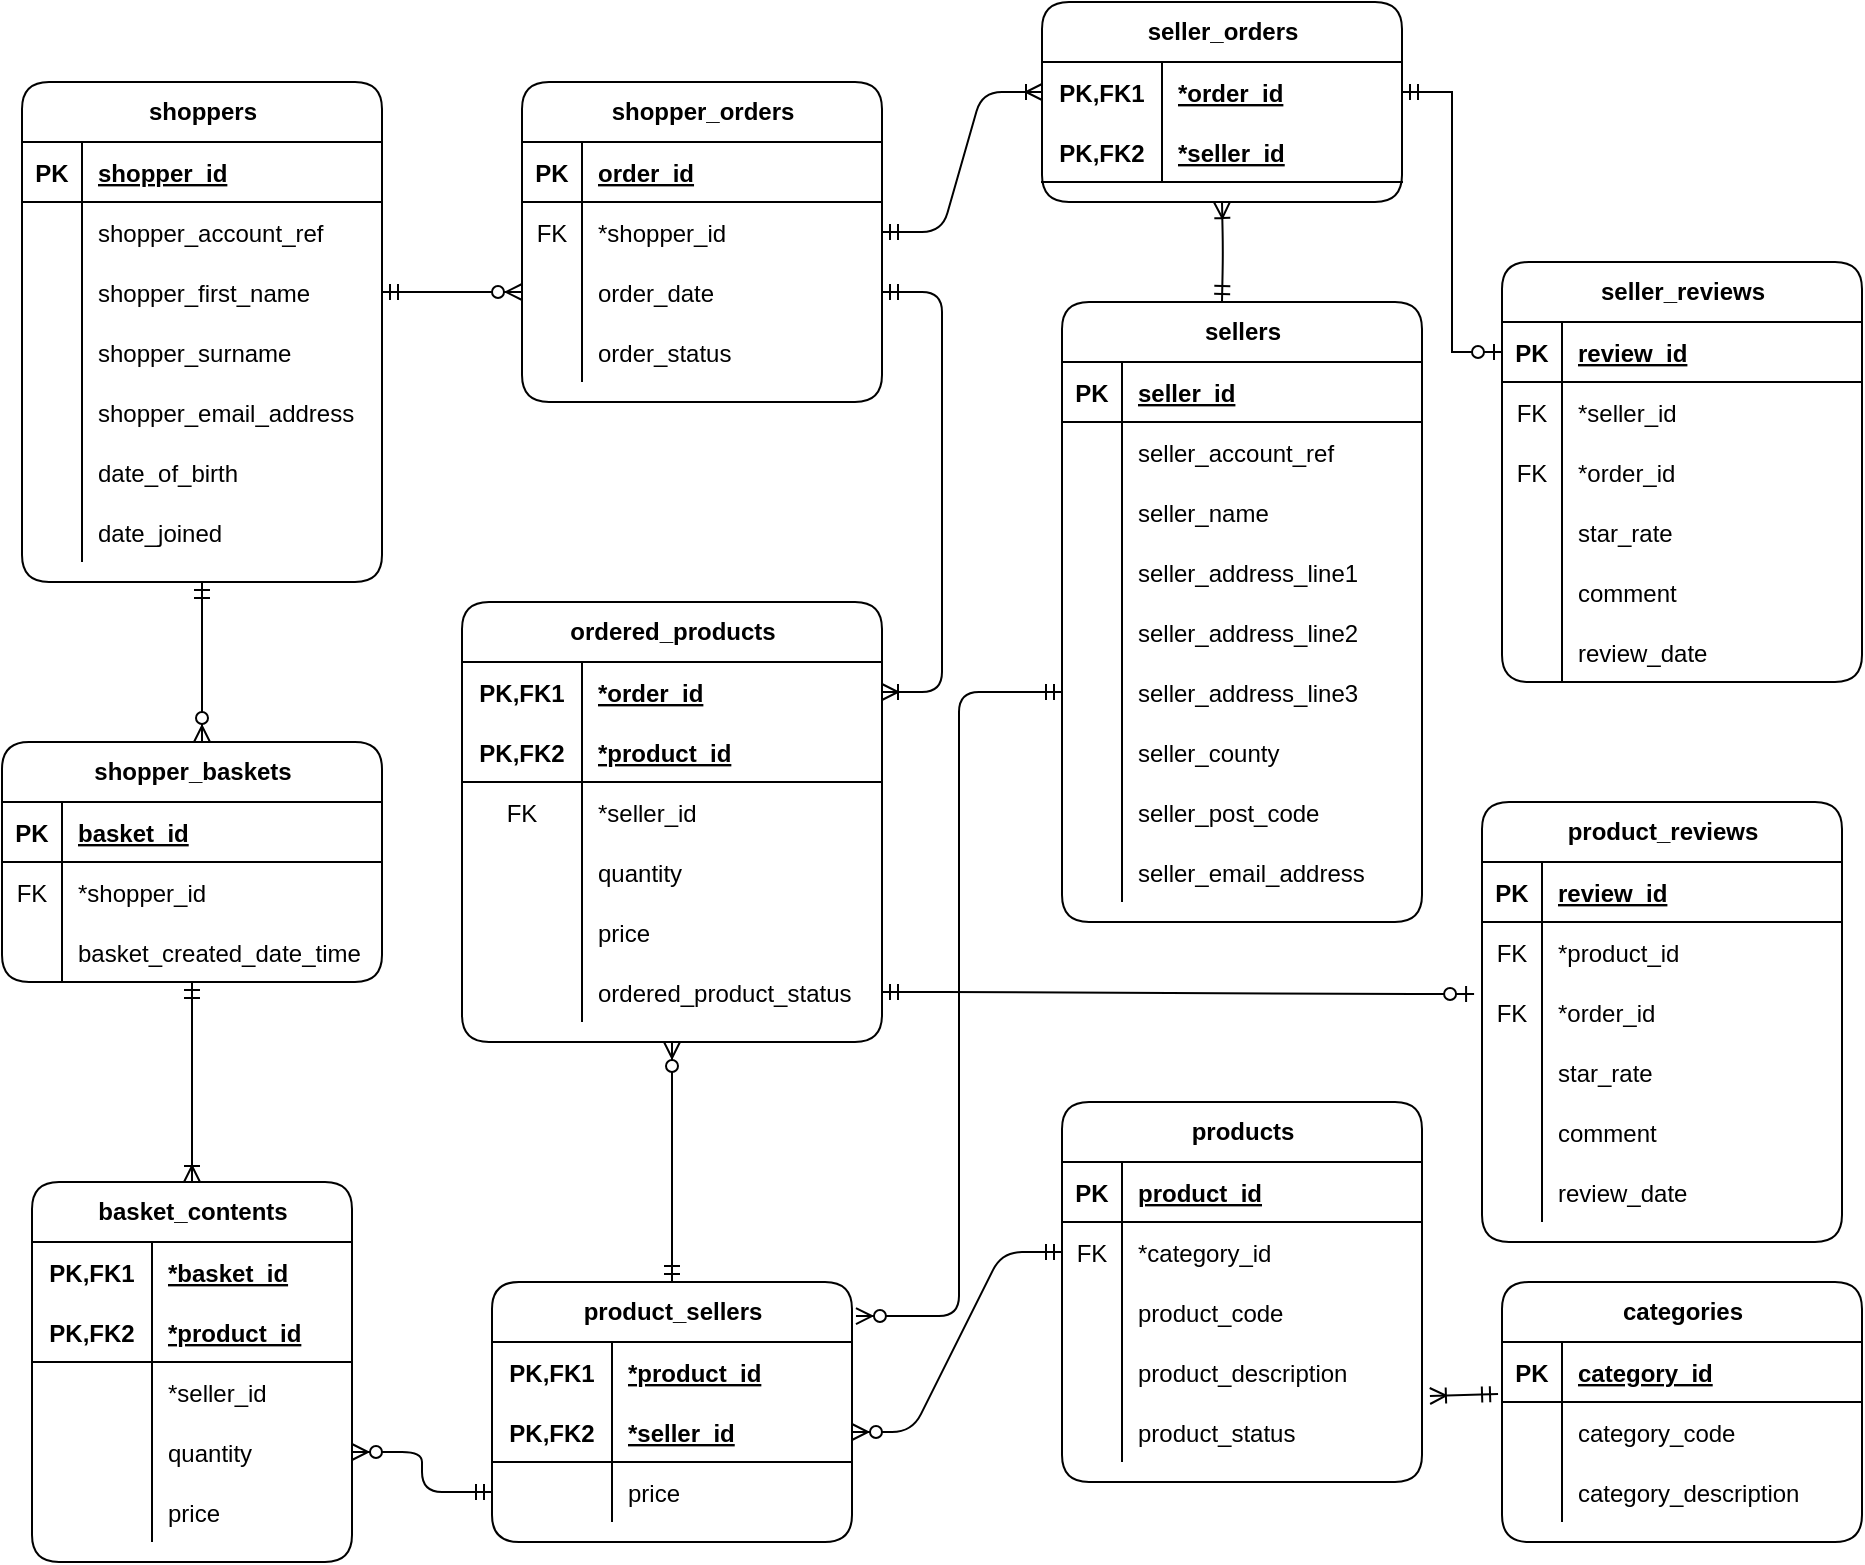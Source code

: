 <mxfile version="24.7.6">
  <diagram id="R2lEEEUBdFMjLlhIrx00" name="Page-1">
    <mxGraphModel dx="2074" dy="1106" grid="1" gridSize="10" guides="1" tooltips="1" connect="0" arrows="1" fold="1" page="1" pageScale="1" pageWidth="1169" pageHeight="827" background="#ffffff" math="0" shadow="0" extFonts="Permanent Marker^https://fonts.googleapis.com/css?family=Permanent+Marker">
      <root>
        <mxCell id="0" />
        <mxCell id="1" parent="0" />
        <mxCell id="K11PEY1xOVwkZkjNsyyc-1" value="basket_contents" style="shape=table;startSize=30;container=1;collapsible=1;childLayout=tableLayout;fixedRows=1;rowLines=0;fontStyle=1;align=center;resizeLast=1;strokeColor=#000000;html=1;rounded=1;shadow=0;sketch=0;" parent="1" vertex="1">
          <mxGeometry x="55" y="610" width="160" height="190" as="geometry" />
        </mxCell>
        <mxCell id="K11PEY1xOVwkZkjNsyyc-2" value="" style="shape=partialRectangle;collapsible=0;dropTarget=0;pointerEvents=0;fillColor=none;top=0;left=0;bottom=0;right=0;points=[[0,0.5],[1,0.5]];portConstraint=eastwest;" parent="K11PEY1xOVwkZkjNsyyc-1" vertex="1">
          <mxGeometry y="30" width="160" height="30" as="geometry" />
        </mxCell>
        <mxCell id="K11PEY1xOVwkZkjNsyyc-3" value="PK,FK1" style="shape=partialRectangle;connectable=0;fillColor=none;top=0;left=0;bottom=0;right=0;fontStyle=1;overflow=hidden;" parent="K11PEY1xOVwkZkjNsyyc-2" vertex="1">
          <mxGeometry width="60" height="30" as="geometry">
            <mxRectangle width="60" height="30" as="alternateBounds" />
          </mxGeometry>
        </mxCell>
        <mxCell id="K11PEY1xOVwkZkjNsyyc-4" value="*basket_id" style="shape=partialRectangle;connectable=0;fillColor=none;top=0;left=0;bottom=0;right=0;align=left;spacingLeft=6;fontStyle=5;overflow=hidden;" parent="K11PEY1xOVwkZkjNsyyc-2" vertex="1">
          <mxGeometry x="60" width="100" height="30" as="geometry">
            <mxRectangle width="100" height="30" as="alternateBounds" />
          </mxGeometry>
        </mxCell>
        <mxCell id="K11PEY1xOVwkZkjNsyyc-5" value="" style="shape=partialRectangle;collapsible=0;dropTarget=0;pointerEvents=0;fillColor=none;top=0;left=0;bottom=1;right=0;points=[[0,0.5],[1,0.5]];portConstraint=eastwest;" parent="K11PEY1xOVwkZkjNsyyc-1" vertex="1">
          <mxGeometry y="60" width="160" height="30" as="geometry" />
        </mxCell>
        <mxCell id="K11PEY1xOVwkZkjNsyyc-6" value="PK,FK2" style="shape=partialRectangle;connectable=0;fillColor=none;top=0;left=0;bottom=0;right=0;fontStyle=1;overflow=hidden;" parent="K11PEY1xOVwkZkjNsyyc-5" vertex="1">
          <mxGeometry width="60" height="30" as="geometry">
            <mxRectangle width="60" height="30" as="alternateBounds" />
          </mxGeometry>
        </mxCell>
        <mxCell id="K11PEY1xOVwkZkjNsyyc-7" value="*product_id" style="shape=partialRectangle;connectable=0;fillColor=none;top=0;left=0;bottom=0;right=0;align=left;spacingLeft=6;fontStyle=5;overflow=hidden;" parent="K11PEY1xOVwkZkjNsyyc-5" vertex="1">
          <mxGeometry x="60" width="100" height="30" as="geometry">
            <mxRectangle width="100" height="30" as="alternateBounds" />
          </mxGeometry>
        </mxCell>
        <mxCell id="K11PEY1xOVwkZkjNsyyc-8" value="" style="shape=partialRectangle;collapsible=0;dropTarget=0;pointerEvents=0;fillColor=none;top=0;left=0;bottom=0;right=0;points=[[0,0.5],[1,0.5]];portConstraint=eastwest;" parent="K11PEY1xOVwkZkjNsyyc-1" vertex="1">
          <mxGeometry y="90" width="160" height="30" as="geometry" />
        </mxCell>
        <mxCell id="K11PEY1xOVwkZkjNsyyc-9" value="" style="shape=partialRectangle;connectable=0;fillColor=none;top=0;left=0;bottom=0;right=0;editable=1;overflow=hidden;" parent="K11PEY1xOVwkZkjNsyyc-8" vertex="1">
          <mxGeometry width="60" height="30" as="geometry">
            <mxRectangle width="60" height="30" as="alternateBounds" />
          </mxGeometry>
        </mxCell>
        <mxCell id="K11PEY1xOVwkZkjNsyyc-10" value="*seller_id" style="shape=partialRectangle;connectable=0;fillColor=none;top=0;left=0;bottom=0;right=0;align=left;spacingLeft=6;overflow=hidden;" parent="K11PEY1xOVwkZkjNsyyc-8" vertex="1">
          <mxGeometry x="60" width="100" height="30" as="geometry">
            <mxRectangle width="100" height="30" as="alternateBounds" />
          </mxGeometry>
        </mxCell>
        <mxCell id="K11PEY1xOVwkZkjNsyyc-11" value="" style="shape=partialRectangle;collapsible=0;dropTarget=0;pointerEvents=0;fillColor=none;top=0;left=0;bottom=0;right=0;points=[[0,0.5],[1,0.5]];portConstraint=eastwest;" parent="K11PEY1xOVwkZkjNsyyc-1" vertex="1">
          <mxGeometry y="120" width="160" height="30" as="geometry" />
        </mxCell>
        <mxCell id="K11PEY1xOVwkZkjNsyyc-12" value="" style="shape=partialRectangle;connectable=0;fillColor=none;top=0;left=0;bottom=0;right=0;editable=1;overflow=hidden;" parent="K11PEY1xOVwkZkjNsyyc-11" vertex="1">
          <mxGeometry width="60" height="30" as="geometry">
            <mxRectangle width="60" height="30" as="alternateBounds" />
          </mxGeometry>
        </mxCell>
        <mxCell id="K11PEY1xOVwkZkjNsyyc-13" value="quantity" style="shape=partialRectangle;connectable=0;fillColor=none;top=0;left=0;bottom=0;right=0;align=left;spacingLeft=6;overflow=hidden;" parent="K11PEY1xOVwkZkjNsyyc-11" vertex="1">
          <mxGeometry x="60" width="100" height="30" as="geometry">
            <mxRectangle width="100" height="30" as="alternateBounds" />
          </mxGeometry>
        </mxCell>
        <mxCell id="K11PEY1xOVwkZkjNsyyc-35" value="" style="shape=partialRectangle;collapsible=0;dropTarget=0;pointerEvents=0;fillColor=none;top=0;left=0;bottom=0;right=0;points=[[0,0.5],[1,0.5]];portConstraint=eastwest;" parent="K11PEY1xOVwkZkjNsyyc-1" vertex="1">
          <mxGeometry y="150" width="160" height="30" as="geometry" />
        </mxCell>
        <mxCell id="K11PEY1xOVwkZkjNsyyc-36" value="" style="shape=partialRectangle;connectable=0;fillColor=none;top=0;left=0;bottom=0;right=0;editable=1;overflow=hidden;" parent="K11PEY1xOVwkZkjNsyyc-35" vertex="1">
          <mxGeometry width="60" height="30" as="geometry">
            <mxRectangle width="60" height="30" as="alternateBounds" />
          </mxGeometry>
        </mxCell>
        <mxCell id="K11PEY1xOVwkZkjNsyyc-37" value="price" style="shape=partialRectangle;connectable=0;fillColor=none;top=0;left=0;bottom=0;right=0;align=left;spacingLeft=6;overflow=hidden;" parent="K11PEY1xOVwkZkjNsyyc-35" vertex="1">
          <mxGeometry x="60" width="100" height="30" as="geometry">
            <mxRectangle width="100" height="30" as="alternateBounds" />
          </mxGeometry>
        </mxCell>
        <mxCell id="K11PEY1xOVwkZkjNsyyc-38" value="shopper_baskets" style="shape=table;startSize=30;container=1;collapsible=1;childLayout=tableLayout;fixedRows=1;rowLines=0;fontStyle=1;align=center;resizeLast=1;rounded=1;shadow=0;sketch=0;strokeColor=#000000;html=1;" parent="1" vertex="1">
          <mxGeometry x="40" y="390" width="190" height="120" as="geometry" />
        </mxCell>
        <mxCell id="K11PEY1xOVwkZkjNsyyc-39" value="" style="shape=partialRectangle;collapsible=0;dropTarget=0;pointerEvents=0;fillColor=none;top=0;left=0;bottom=1;right=0;points=[[0,0.5],[1,0.5]];portConstraint=eastwest;" parent="K11PEY1xOVwkZkjNsyyc-38" vertex="1">
          <mxGeometry y="30" width="190" height="30" as="geometry" />
        </mxCell>
        <mxCell id="K11PEY1xOVwkZkjNsyyc-40" value="PK" style="shape=partialRectangle;connectable=0;fillColor=none;top=0;left=0;bottom=0;right=0;fontStyle=1;overflow=hidden;" parent="K11PEY1xOVwkZkjNsyyc-39" vertex="1">
          <mxGeometry width="30" height="30" as="geometry">
            <mxRectangle width="30" height="30" as="alternateBounds" />
          </mxGeometry>
        </mxCell>
        <mxCell id="K11PEY1xOVwkZkjNsyyc-41" value="basket_id" style="shape=partialRectangle;connectable=0;fillColor=none;top=0;left=0;bottom=0;right=0;align=left;spacingLeft=6;fontStyle=5;overflow=hidden;" parent="K11PEY1xOVwkZkjNsyyc-39" vertex="1">
          <mxGeometry x="30" width="160" height="30" as="geometry">
            <mxRectangle width="160" height="30" as="alternateBounds" />
          </mxGeometry>
        </mxCell>
        <mxCell id="K11PEY1xOVwkZkjNsyyc-42" value="" style="shape=partialRectangle;collapsible=0;dropTarget=0;pointerEvents=0;fillColor=none;top=0;left=0;bottom=0;right=0;points=[[0,0.5],[1,0.5]];portConstraint=eastwest;" parent="K11PEY1xOVwkZkjNsyyc-38" vertex="1">
          <mxGeometry y="60" width="190" height="30" as="geometry" />
        </mxCell>
        <mxCell id="K11PEY1xOVwkZkjNsyyc-43" value="FK" style="shape=partialRectangle;connectable=0;fillColor=none;top=0;left=0;bottom=0;right=0;editable=1;overflow=hidden;" parent="K11PEY1xOVwkZkjNsyyc-42" vertex="1">
          <mxGeometry width="30" height="30" as="geometry">
            <mxRectangle width="30" height="30" as="alternateBounds" />
          </mxGeometry>
        </mxCell>
        <mxCell id="K11PEY1xOVwkZkjNsyyc-44" value="*shopper_id" style="shape=partialRectangle;connectable=0;fillColor=none;top=0;left=0;bottom=0;right=0;align=left;spacingLeft=6;overflow=hidden;" parent="K11PEY1xOVwkZkjNsyyc-42" vertex="1">
          <mxGeometry x="30" width="160" height="30" as="geometry">
            <mxRectangle width="160" height="30" as="alternateBounds" />
          </mxGeometry>
        </mxCell>
        <mxCell id="K11PEY1xOVwkZkjNsyyc-45" value="" style="shape=partialRectangle;collapsible=0;dropTarget=0;pointerEvents=0;fillColor=none;top=0;left=0;bottom=0;right=0;points=[[0,0.5],[1,0.5]];portConstraint=eastwest;" parent="K11PEY1xOVwkZkjNsyyc-38" vertex="1">
          <mxGeometry y="90" width="190" height="30" as="geometry" />
        </mxCell>
        <mxCell id="K11PEY1xOVwkZkjNsyyc-46" value="" style="shape=partialRectangle;connectable=0;fillColor=none;top=0;left=0;bottom=0;right=0;editable=1;overflow=hidden;" parent="K11PEY1xOVwkZkjNsyyc-45" vertex="1">
          <mxGeometry width="30" height="30" as="geometry">
            <mxRectangle width="30" height="30" as="alternateBounds" />
          </mxGeometry>
        </mxCell>
        <mxCell id="K11PEY1xOVwkZkjNsyyc-47" value="basket_created_date_time" style="shape=partialRectangle;connectable=0;fillColor=none;top=0;left=0;bottom=0;right=0;align=left;spacingLeft=6;overflow=hidden;" parent="K11PEY1xOVwkZkjNsyyc-45" vertex="1">
          <mxGeometry x="30" width="160" height="30" as="geometry">
            <mxRectangle width="160" height="30" as="alternateBounds" />
          </mxGeometry>
        </mxCell>
        <mxCell id="K11PEY1xOVwkZkjNsyyc-54" value="shoppers" style="shape=table;startSize=30;container=1;collapsible=1;childLayout=tableLayout;fixedRows=1;rowLines=0;fontStyle=1;align=center;resizeLast=1;rounded=1;shadow=0;sketch=0;strokeColor=#000000;html=1;" parent="1" vertex="1">
          <mxGeometry x="50" y="60" width="180" height="250" as="geometry" />
        </mxCell>
        <mxCell id="K11PEY1xOVwkZkjNsyyc-55" value="" style="shape=partialRectangle;collapsible=0;dropTarget=0;pointerEvents=0;fillColor=none;top=0;left=0;bottom=1;right=0;points=[[0,0.5],[1,0.5]];portConstraint=eastwest;" parent="K11PEY1xOVwkZkjNsyyc-54" vertex="1">
          <mxGeometry y="30" width="180" height="30" as="geometry" />
        </mxCell>
        <mxCell id="K11PEY1xOVwkZkjNsyyc-56" value="PK" style="shape=partialRectangle;connectable=0;fillColor=none;top=0;left=0;bottom=0;right=0;fontStyle=1;overflow=hidden;" parent="K11PEY1xOVwkZkjNsyyc-55" vertex="1">
          <mxGeometry width="30" height="30" as="geometry">
            <mxRectangle width="30" height="30" as="alternateBounds" />
          </mxGeometry>
        </mxCell>
        <mxCell id="K11PEY1xOVwkZkjNsyyc-57" value="shopper_id" style="shape=partialRectangle;connectable=0;fillColor=none;top=0;left=0;bottom=0;right=0;align=left;spacingLeft=6;fontStyle=5;overflow=hidden;" parent="K11PEY1xOVwkZkjNsyyc-55" vertex="1">
          <mxGeometry x="30" width="150" height="30" as="geometry">
            <mxRectangle width="150" height="30" as="alternateBounds" />
          </mxGeometry>
        </mxCell>
        <mxCell id="K11PEY1xOVwkZkjNsyyc-58" value="" style="shape=partialRectangle;collapsible=0;dropTarget=0;pointerEvents=0;fillColor=none;top=0;left=0;bottom=0;right=0;points=[[0,0.5],[1,0.5]];portConstraint=eastwest;" parent="K11PEY1xOVwkZkjNsyyc-54" vertex="1">
          <mxGeometry y="60" width="180" height="30" as="geometry" />
        </mxCell>
        <mxCell id="K11PEY1xOVwkZkjNsyyc-59" value="" style="shape=partialRectangle;connectable=0;fillColor=none;top=0;left=0;bottom=0;right=0;editable=1;overflow=hidden;" parent="K11PEY1xOVwkZkjNsyyc-58" vertex="1">
          <mxGeometry width="30" height="30" as="geometry">
            <mxRectangle width="30" height="30" as="alternateBounds" />
          </mxGeometry>
        </mxCell>
        <mxCell id="K11PEY1xOVwkZkjNsyyc-60" value="shopper_account_ref" style="shape=partialRectangle;connectable=0;fillColor=none;top=0;left=0;bottom=0;right=0;align=left;spacingLeft=6;overflow=hidden;" parent="K11PEY1xOVwkZkjNsyyc-58" vertex="1">
          <mxGeometry x="30" width="150" height="30" as="geometry">
            <mxRectangle width="150" height="30" as="alternateBounds" />
          </mxGeometry>
        </mxCell>
        <mxCell id="K11PEY1xOVwkZkjNsyyc-61" value="" style="shape=partialRectangle;collapsible=0;dropTarget=0;pointerEvents=0;fillColor=none;top=0;left=0;bottom=0;right=0;points=[[0,0.5],[1,0.5]];portConstraint=eastwest;" parent="K11PEY1xOVwkZkjNsyyc-54" vertex="1">
          <mxGeometry y="90" width="180" height="30" as="geometry" />
        </mxCell>
        <mxCell id="K11PEY1xOVwkZkjNsyyc-62" value="" style="shape=partialRectangle;connectable=0;fillColor=none;top=0;left=0;bottom=0;right=0;editable=1;overflow=hidden;" parent="K11PEY1xOVwkZkjNsyyc-61" vertex="1">
          <mxGeometry width="30" height="30" as="geometry">
            <mxRectangle width="30" height="30" as="alternateBounds" />
          </mxGeometry>
        </mxCell>
        <mxCell id="K11PEY1xOVwkZkjNsyyc-63" value="shopper_first_name" style="shape=partialRectangle;connectable=0;fillColor=none;top=0;left=0;bottom=0;right=0;align=left;spacingLeft=6;overflow=hidden;" parent="K11PEY1xOVwkZkjNsyyc-61" vertex="1">
          <mxGeometry x="30" width="150" height="30" as="geometry">
            <mxRectangle width="150" height="30" as="alternateBounds" />
          </mxGeometry>
        </mxCell>
        <mxCell id="K11PEY1xOVwkZkjNsyyc-64" value="" style="shape=partialRectangle;collapsible=0;dropTarget=0;pointerEvents=0;fillColor=none;top=0;left=0;bottom=0;right=0;points=[[0,0.5],[1,0.5]];portConstraint=eastwest;" parent="K11PEY1xOVwkZkjNsyyc-54" vertex="1">
          <mxGeometry y="120" width="180" height="30" as="geometry" />
        </mxCell>
        <mxCell id="K11PEY1xOVwkZkjNsyyc-65" value="" style="shape=partialRectangle;connectable=0;fillColor=none;top=0;left=0;bottom=0;right=0;editable=1;overflow=hidden;" parent="K11PEY1xOVwkZkjNsyyc-64" vertex="1">
          <mxGeometry width="30" height="30" as="geometry">
            <mxRectangle width="30" height="30" as="alternateBounds" />
          </mxGeometry>
        </mxCell>
        <mxCell id="K11PEY1xOVwkZkjNsyyc-66" value="shopper_surname" style="shape=partialRectangle;connectable=0;fillColor=none;top=0;left=0;bottom=0;right=0;align=left;spacingLeft=6;overflow=hidden;" parent="K11PEY1xOVwkZkjNsyyc-64" vertex="1">
          <mxGeometry x="30" width="150" height="30" as="geometry">
            <mxRectangle width="150" height="30" as="alternateBounds" />
          </mxGeometry>
        </mxCell>
        <mxCell id="K11PEY1xOVwkZkjNsyyc-70" value="" style="shape=partialRectangle;collapsible=0;dropTarget=0;pointerEvents=0;fillColor=none;top=0;left=0;bottom=0;right=0;points=[[0,0.5],[1,0.5]];portConstraint=eastwest;" parent="K11PEY1xOVwkZkjNsyyc-54" vertex="1">
          <mxGeometry y="150" width="180" height="30" as="geometry" />
        </mxCell>
        <mxCell id="K11PEY1xOVwkZkjNsyyc-71" value="" style="shape=partialRectangle;connectable=0;fillColor=none;top=0;left=0;bottom=0;right=0;editable=1;overflow=hidden;" parent="K11PEY1xOVwkZkjNsyyc-70" vertex="1">
          <mxGeometry width="30" height="30" as="geometry">
            <mxRectangle width="30" height="30" as="alternateBounds" />
          </mxGeometry>
        </mxCell>
        <mxCell id="K11PEY1xOVwkZkjNsyyc-72" value="shopper_email_address" style="shape=partialRectangle;connectable=0;fillColor=none;top=0;left=0;bottom=0;right=0;align=left;spacingLeft=6;overflow=hidden;" parent="K11PEY1xOVwkZkjNsyyc-70" vertex="1">
          <mxGeometry x="30" width="150" height="30" as="geometry">
            <mxRectangle width="150" height="30" as="alternateBounds" />
          </mxGeometry>
        </mxCell>
        <mxCell id="K11PEY1xOVwkZkjNsyyc-73" value="" style="shape=partialRectangle;collapsible=0;dropTarget=0;pointerEvents=0;fillColor=none;top=0;left=0;bottom=0;right=0;points=[[0,0.5],[1,0.5]];portConstraint=eastwest;" parent="K11PEY1xOVwkZkjNsyyc-54" vertex="1">
          <mxGeometry y="180" width="180" height="30" as="geometry" />
        </mxCell>
        <mxCell id="K11PEY1xOVwkZkjNsyyc-74" value="" style="shape=partialRectangle;connectable=0;fillColor=none;top=0;left=0;bottom=0;right=0;editable=1;overflow=hidden;" parent="K11PEY1xOVwkZkjNsyyc-73" vertex="1">
          <mxGeometry width="30" height="30" as="geometry">
            <mxRectangle width="30" height="30" as="alternateBounds" />
          </mxGeometry>
        </mxCell>
        <mxCell id="K11PEY1xOVwkZkjNsyyc-75" value="date_of_birth" style="shape=partialRectangle;connectable=0;fillColor=none;top=0;left=0;bottom=0;right=0;align=left;spacingLeft=6;overflow=hidden;" parent="K11PEY1xOVwkZkjNsyyc-73" vertex="1">
          <mxGeometry x="30" width="150" height="30" as="geometry">
            <mxRectangle width="150" height="30" as="alternateBounds" />
          </mxGeometry>
        </mxCell>
        <mxCell id="K11PEY1xOVwkZkjNsyyc-76" value="" style="shape=partialRectangle;collapsible=0;dropTarget=0;pointerEvents=0;fillColor=none;top=0;left=0;bottom=0;right=0;points=[[0,0.5],[1,0.5]];portConstraint=eastwest;" parent="K11PEY1xOVwkZkjNsyyc-54" vertex="1">
          <mxGeometry y="210" width="180" height="30" as="geometry" />
        </mxCell>
        <mxCell id="K11PEY1xOVwkZkjNsyyc-77" value="" style="shape=partialRectangle;connectable=0;fillColor=none;top=0;left=0;bottom=0;right=0;editable=1;overflow=hidden;" parent="K11PEY1xOVwkZkjNsyyc-76" vertex="1">
          <mxGeometry width="30" height="30" as="geometry">
            <mxRectangle width="30" height="30" as="alternateBounds" />
          </mxGeometry>
        </mxCell>
        <mxCell id="K11PEY1xOVwkZkjNsyyc-78" value="date_joined" style="shape=partialRectangle;connectable=0;fillColor=none;top=0;left=0;bottom=0;right=0;align=left;spacingLeft=6;overflow=hidden;" parent="K11PEY1xOVwkZkjNsyyc-76" vertex="1">
          <mxGeometry x="30" width="150" height="30" as="geometry">
            <mxRectangle width="150" height="30" as="alternateBounds" />
          </mxGeometry>
        </mxCell>
        <mxCell id="K11PEY1xOVwkZkjNsyyc-80" value="shopper_orders" style="shape=table;startSize=30;container=1;collapsible=1;childLayout=tableLayout;fixedRows=1;rowLines=0;fontStyle=1;align=center;resizeLast=1;rounded=1;shadow=0;sketch=0;strokeColor=#000000;html=1;" parent="1" vertex="1">
          <mxGeometry x="300" y="60" width="180" height="160" as="geometry" />
        </mxCell>
        <mxCell id="K11PEY1xOVwkZkjNsyyc-81" value="" style="shape=partialRectangle;collapsible=0;dropTarget=0;pointerEvents=0;fillColor=none;top=0;left=0;bottom=1;right=0;points=[[0,0.5],[1,0.5]];portConstraint=eastwest;" parent="K11PEY1xOVwkZkjNsyyc-80" vertex="1">
          <mxGeometry y="30" width="180" height="30" as="geometry" />
        </mxCell>
        <mxCell id="K11PEY1xOVwkZkjNsyyc-82" value="PK" style="shape=partialRectangle;connectable=0;fillColor=none;top=0;left=0;bottom=0;right=0;fontStyle=1;overflow=hidden;" parent="K11PEY1xOVwkZkjNsyyc-81" vertex="1">
          <mxGeometry width="30" height="30" as="geometry">
            <mxRectangle width="30" height="30" as="alternateBounds" />
          </mxGeometry>
        </mxCell>
        <mxCell id="K11PEY1xOVwkZkjNsyyc-83" value="order_id" style="shape=partialRectangle;connectable=0;fillColor=none;top=0;left=0;bottom=0;right=0;align=left;spacingLeft=6;fontStyle=5;overflow=hidden;" parent="K11PEY1xOVwkZkjNsyyc-81" vertex="1">
          <mxGeometry x="30" width="150" height="30" as="geometry">
            <mxRectangle width="150" height="30" as="alternateBounds" />
          </mxGeometry>
        </mxCell>
        <mxCell id="K11PEY1xOVwkZkjNsyyc-84" value="" style="shape=partialRectangle;collapsible=0;dropTarget=0;pointerEvents=0;fillColor=none;top=0;left=0;bottom=0;right=0;points=[[0,0.5],[1,0.5]];portConstraint=eastwest;" parent="K11PEY1xOVwkZkjNsyyc-80" vertex="1">
          <mxGeometry y="60" width="180" height="30" as="geometry" />
        </mxCell>
        <mxCell id="K11PEY1xOVwkZkjNsyyc-85" value="FK" style="shape=partialRectangle;connectable=0;fillColor=none;top=0;left=0;bottom=0;right=0;editable=1;overflow=hidden;" parent="K11PEY1xOVwkZkjNsyyc-84" vertex="1">
          <mxGeometry width="30" height="30" as="geometry">
            <mxRectangle width="30" height="30" as="alternateBounds" />
          </mxGeometry>
        </mxCell>
        <mxCell id="K11PEY1xOVwkZkjNsyyc-86" value="*shopper_id" style="shape=partialRectangle;connectable=0;fillColor=none;top=0;left=0;bottom=0;right=0;align=left;spacingLeft=6;overflow=hidden;" parent="K11PEY1xOVwkZkjNsyyc-84" vertex="1">
          <mxGeometry x="30" width="150" height="30" as="geometry">
            <mxRectangle width="150" height="30" as="alternateBounds" />
          </mxGeometry>
        </mxCell>
        <mxCell id="K11PEY1xOVwkZkjNsyyc-87" value="" style="shape=partialRectangle;collapsible=0;dropTarget=0;pointerEvents=0;fillColor=none;top=0;left=0;bottom=0;right=0;points=[[0,0.5],[1,0.5]];portConstraint=eastwest;" parent="K11PEY1xOVwkZkjNsyyc-80" vertex="1">
          <mxGeometry y="90" width="180" height="30" as="geometry" />
        </mxCell>
        <mxCell id="K11PEY1xOVwkZkjNsyyc-88" value="" style="shape=partialRectangle;connectable=0;fillColor=none;top=0;left=0;bottom=0;right=0;editable=1;overflow=hidden;" parent="K11PEY1xOVwkZkjNsyyc-87" vertex="1">
          <mxGeometry width="30" height="30" as="geometry">
            <mxRectangle width="30" height="30" as="alternateBounds" />
          </mxGeometry>
        </mxCell>
        <mxCell id="K11PEY1xOVwkZkjNsyyc-89" value="order_date" style="shape=partialRectangle;connectable=0;fillColor=none;top=0;left=0;bottom=0;right=0;align=left;spacingLeft=6;overflow=hidden;" parent="K11PEY1xOVwkZkjNsyyc-87" vertex="1">
          <mxGeometry x="30" width="150" height="30" as="geometry">
            <mxRectangle width="150" height="30" as="alternateBounds" />
          </mxGeometry>
        </mxCell>
        <mxCell id="K11PEY1xOVwkZkjNsyyc-90" value="" style="shape=partialRectangle;collapsible=0;dropTarget=0;pointerEvents=0;fillColor=none;top=0;left=0;bottom=0;right=0;points=[[0,0.5],[1,0.5]];portConstraint=eastwest;" parent="K11PEY1xOVwkZkjNsyyc-80" vertex="1">
          <mxGeometry y="120" width="180" height="30" as="geometry" />
        </mxCell>
        <mxCell id="K11PEY1xOVwkZkjNsyyc-91" value="" style="shape=partialRectangle;connectable=0;fillColor=none;top=0;left=0;bottom=0;right=0;editable=1;overflow=hidden;" parent="K11PEY1xOVwkZkjNsyyc-90" vertex="1">
          <mxGeometry width="30" height="30" as="geometry">
            <mxRectangle width="30" height="30" as="alternateBounds" />
          </mxGeometry>
        </mxCell>
        <mxCell id="K11PEY1xOVwkZkjNsyyc-92" value="order_status" style="shape=partialRectangle;connectable=0;fillColor=none;top=0;left=0;bottom=0;right=0;align=left;spacingLeft=6;overflow=hidden;" parent="K11PEY1xOVwkZkjNsyyc-90" vertex="1">
          <mxGeometry x="30" width="150" height="30" as="geometry">
            <mxRectangle width="150" height="30" as="alternateBounds" />
          </mxGeometry>
        </mxCell>
        <mxCell id="K11PEY1xOVwkZkjNsyyc-93" value="" style="fontSize=12;html=1;endArrow=ERzeroToMany;startArrow=ERmandOne;entryX=0;entryY=0.5;entryDx=0;entryDy=0;rounded=1;exitX=1;exitY=0.5;exitDx=0;exitDy=0;" parent="1" source="K11PEY1xOVwkZkjNsyyc-61" target="K11PEY1xOVwkZkjNsyyc-87" edge="1">
          <mxGeometry width="100" height="100" relative="1" as="geometry">
            <mxPoint x="210" y="125" as="sourcePoint" />
            <mxPoint x="560" y="230" as="targetPoint" />
          </mxGeometry>
        </mxCell>
        <mxCell id="K11PEY1xOVwkZkjNsyyc-94" value="" style="fontSize=12;html=1;endArrow=ERoneToMany;startArrow=ERmandOne;entryX=0.5;entryY=0;entryDx=0;entryDy=0;" parent="1" source="K11PEY1xOVwkZkjNsyyc-45" target="K11PEY1xOVwkZkjNsyyc-1" edge="1">
          <mxGeometry width="100" height="100" relative="1" as="geometry">
            <mxPoint x="80" y="340" as="sourcePoint" />
            <mxPoint x="560" y="230" as="targetPoint" />
          </mxGeometry>
        </mxCell>
        <mxCell id="K11PEY1xOVwkZkjNsyyc-95" value="ordered_products" style="shape=table;startSize=30;container=1;collapsible=1;childLayout=tableLayout;fixedRows=1;rowLines=0;fontStyle=1;align=center;resizeLast=1;rounded=1;shadow=0;sketch=0;strokeColor=#000000;html=1;" parent="1" vertex="1">
          <mxGeometry x="270" y="320" width="210" height="220" as="geometry" />
        </mxCell>
        <mxCell id="K11PEY1xOVwkZkjNsyyc-96" value="" style="shape=partialRectangle;collapsible=0;dropTarget=0;pointerEvents=0;fillColor=none;top=0;left=0;bottom=0;right=0;points=[[0,0.5],[1,0.5]];portConstraint=eastwest;" parent="K11PEY1xOVwkZkjNsyyc-95" vertex="1">
          <mxGeometry y="30" width="210" height="30" as="geometry" />
        </mxCell>
        <mxCell id="K11PEY1xOVwkZkjNsyyc-97" value="PK,FK1" style="shape=partialRectangle;connectable=0;fillColor=none;top=0;left=0;bottom=0;right=0;fontStyle=1;overflow=hidden;" parent="K11PEY1xOVwkZkjNsyyc-96" vertex="1">
          <mxGeometry width="60" height="30" as="geometry">
            <mxRectangle width="60" height="30" as="alternateBounds" />
          </mxGeometry>
        </mxCell>
        <mxCell id="K11PEY1xOVwkZkjNsyyc-98" value="*order_id" style="shape=partialRectangle;connectable=0;fillColor=none;top=0;left=0;bottom=0;right=0;align=left;spacingLeft=6;fontStyle=5;overflow=hidden;" parent="K11PEY1xOVwkZkjNsyyc-96" vertex="1">
          <mxGeometry x="60" width="150" height="30" as="geometry">
            <mxRectangle width="150" height="30" as="alternateBounds" />
          </mxGeometry>
        </mxCell>
        <mxCell id="K11PEY1xOVwkZkjNsyyc-99" value="" style="shape=partialRectangle;collapsible=0;dropTarget=0;pointerEvents=0;fillColor=none;top=0;left=0;bottom=1;right=0;points=[[0,0.5],[1,0.5]];portConstraint=eastwest;" parent="K11PEY1xOVwkZkjNsyyc-95" vertex="1">
          <mxGeometry y="60" width="210" height="30" as="geometry" />
        </mxCell>
        <mxCell id="K11PEY1xOVwkZkjNsyyc-100" value="PK,FK2" style="shape=partialRectangle;connectable=0;fillColor=none;top=0;left=0;bottom=0;right=0;fontStyle=1;overflow=hidden;" parent="K11PEY1xOVwkZkjNsyyc-99" vertex="1">
          <mxGeometry width="60" height="30" as="geometry">
            <mxRectangle width="60" height="30" as="alternateBounds" />
          </mxGeometry>
        </mxCell>
        <mxCell id="K11PEY1xOVwkZkjNsyyc-101" value="*product_id" style="shape=partialRectangle;connectable=0;fillColor=none;top=0;left=0;bottom=0;right=0;align=left;spacingLeft=6;fontStyle=5;overflow=hidden;" parent="K11PEY1xOVwkZkjNsyyc-99" vertex="1">
          <mxGeometry x="60" width="150" height="30" as="geometry">
            <mxRectangle width="150" height="30" as="alternateBounds" />
          </mxGeometry>
        </mxCell>
        <mxCell id="K11PEY1xOVwkZkjNsyyc-102" value="" style="shape=partialRectangle;collapsible=0;dropTarget=0;pointerEvents=0;fillColor=none;top=0;left=0;bottom=0;right=0;points=[[0,0.5],[1,0.5]];portConstraint=eastwest;" parent="K11PEY1xOVwkZkjNsyyc-95" vertex="1">
          <mxGeometry y="90" width="210" height="30" as="geometry" />
        </mxCell>
        <mxCell id="K11PEY1xOVwkZkjNsyyc-103" value="FK" style="shape=partialRectangle;connectable=0;fillColor=none;top=0;left=0;bottom=0;right=0;editable=1;overflow=hidden;" parent="K11PEY1xOVwkZkjNsyyc-102" vertex="1">
          <mxGeometry width="60" height="30" as="geometry">
            <mxRectangle width="60" height="30" as="alternateBounds" />
          </mxGeometry>
        </mxCell>
        <mxCell id="K11PEY1xOVwkZkjNsyyc-104" value="*seller_id" style="shape=partialRectangle;connectable=0;fillColor=none;top=0;left=0;bottom=0;right=0;align=left;spacingLeft=6;overflow=hidden;" parent="K11PEY1xOVwkZkjNsyyc-102" vertex="1">
          <mxGeometry x="60" width="150" height="30" as="geometry">
            <mxRectangle width="150" height="30" as="alternateBounds" />
          </mxGeometry>
        </mxCell>
        <mxCell id="K11PEY1xOVwkZkjNsyyc-105" value="" style="shape=partialRectangle;collapsible=0;dropTarget=0;pointerEvents=0;fillColor=none;top=0;left=0;bottom=0;right=0;points=[[0,0.5],[1,0.5]];portConstraint=eastwest;" parent="K11PEY1xOVwkZkjNsyyc-95" vertex="1">
          <mxGeometry y="120" width="210" height="30" as="geometry" />
        </mxCell>
        <mxCell id="K11PEY1xOVwkZkjNsyyc-106" value="" style="shape=partialRectangle;connectable=0;fillColor=none;top=0;left=0;bottom=0;right=0;editable=1;overflow=hidden;" parent="K11PEY1xOVwkZkjNsyyc-105" vertex="1">
          <mxGeometry width="60" height="30" as="geometry">
            <mxRectangle width="60" height="30" as="alternateBounds" />
          </mxGeometry>
        </mxCell>
        <mxCell id="K11PEY1xOVwkZkjNsyyc-107" value="quantity" style="shape=partialRectangle;connectable=0;fillColor=none;top=0;left=0;bottom=0;right=0;align=left;spacingLeft=6;overflow=hidden;" parent="K11PEY1xOVwkZkjNsyyc-105" vertex="1">
          <mxGeometry x="60" width="150" height="30" as="geometry">
            <mxRectangle width="150" height="30" as="alternateBounds" />
          </mxGeometry>
        </mxCell>
        <mxCell id="K11PEY1xOVwkZkjNsyyc-108" value="" style="shape=partialRectangle;collapsible=0;dropTarget=0;pointerEvents=0;fillColor=none;top=0;left=0;bottom=0;right=0;points=[[0,0.5],[1,0.5]];portConstraint=eastwest;" parent="K11PEY1xOVwkZkjNsyyc-95" vertex="1">
          <mxGeometry y="150" width="210" height="30" as="geometry" />
        </mxCell>
        <mxCell id="K11PEY1xOVwkZkjNsyyc-109" value="" style="shape=partialRectangle;connectable=0;fillColor=none;top=0;left=0;bottom=0;right=0;editable=1;overflow=hidden;" parent="K11PEY1xOVwkZkjNsyyc-108" vertex="1">
          <mxGeometry width="60" height="30" as="geometry">
            <mxRectangle width="60" height="30" as="alternateBounds" />
          </mxGeometry>
        </mxCell>
        <mxCell id="K11PEY1xOVwkZkjNsyyc-110" value="price" style="shape=partialRectangle;connectable=0;fillColor=none;top=0;left=0;bottom=0;right=0;align=left;spacingLeft=6;overflow=hidden;" parent="K11PEY1xOVwkZkjNsyyc-108" vertex="1">
          <mxGeometry x="60" width="150" height="30" as="geometry">
            <mxRectangle width="150" height="30" as="alternateBounds" />
          </mxGeometry>
        </mxCell>
        <mxCell id="K11PEY1xOVwkZkjNsyyc-111" value="" style="shape=partialRectangle;collapsible=0;dropTarget=0;pointerEvents=0;fillColor=none;top=0;left=0;bottom=0;right=0;points=[[0,0.5],[1,0.5]];portConstraint=eastwest;" parent="K11PEY1xOVwkZkjNsyyc-95" vertex="1">
          <mxGeometry y="180" width="210" height="30" as="geometry" />
        </mxCell>
        <mxCell id="K11PEY1xOVwkZkjNsyyc-112" value="" style="shape=partialRectangle;connectable=0;fillColor=none;top=0;left=0;bottom=0;right=0;editable=1;overflow=hidden;" parent="K11PEY1xOVwkZkjNsyyc-111" vertex="1">
          <mxGeometry width="60" height="30" as="geometry">
            <mxRectangle width="60" height="30" as="alternateBounds" />
          </mxGeometry>
        </mxCell>
        <mxCell id="K11PEY1xOVwkZkjNsyyc-113" value="ordered_product_status" style="shape=partialRectangle;connectable=0;fillColor=none;top=0;left=0;bottom=0;right=0;align=left;spacingLeft=6;overflow=hidden;" parent="K11PEY1xOVwkZkjNsyyc-111" vertex="1">
          <mxGeometry x="60" width="150" height="30" as="geometry">
            <mxRectangle width="150" height="30" as="alternateBounds" />
          </mxGeometry>
        </mxCell>
        <mxCell id="K11PEY1xOVwkZkjNsyyc-114" value="" style="edgeStyle=entityRelationEdgeStyle;fontSize=12;html=1;endArrow=ERoneToMany;startArrow=ERmandOne;entryX=1;entryY=0.5;entryDx=0;entryDy=0;exitX=1;exitY=0.5;exitDx=0;exitDy=0;" parent="1" source="K11PEY1xOVwkZkjNsyyc-87" target="K11PEY1xOVwkZkjNsyyc-96" edge="1">
          <mxGeometry width="100" height="100" relative="1" as="geometry">
            <mxPoint x="480" y="147" as="sourcePoint" />
            <mxPoint x="560" y="260" as="targetPoint" />
          </mxGeometry>
        </mxCell>
        <mxCell id="K11PEY1xOVwkZkjNsyyc-115" value="product_sellers" style="shape=table;startSize=30;container=1;collapsible=1;childLayout=tableLayout;fixedRows=1;rowLines=0;fontStyle=1;align=center;resizeLast=1;rounded=1;shadow=0;sketch=0;strokeColor=#000000;html=1;" parent="1" vertex="1">
          <mxGeometry x="285" y="660" width="180" height="130" as="geometry" />
        </mxCell>
        <mxCell id="K11PEY1xOVwkZkjNsyyc-116" value="" style="shape=partialRectangle;collapsible=0;dropTarget=0;pointerEvents=0;fillColor=none;top=0;left=0;bottom=0;right=0;points=[[0,0.5],[1,0.5]];portConstraint=eastwest;" parent="K11PEY1xOVwkZkjNsyyc-115" vertex="1">
          <mxGeometry y="30" width="180" height="30" as="geometry" />
        </mxCell>
        <mxCell id="K11PEY1xOVwkZkjNsyyc-117" value="PK,FK1" style="shape=partialRectangle;connectable=0;fillColor=none;top=0;left=0;bottom=0;right=0;fontStyle=1;overflow=hidden;" parent="K11PEY1xOVwkZkjNsyyc-116" vertex="1">
          <mxGeometry width="60" height="30" as="geometry">
            <mxRectangle width="60" height="30" as="alternateBounds" />
          </mxGeometry>
        </mxCell>
        <mxCell id="K11PEY1xOVwkZkjNsyyc-118" value="*product_id" style="shape=partialRectangle;connectable=0;fillColor=none;top=0;left=0;bottom=0;right=0;align=left;spacingLeft=6;fontStyle=5;overflow=hidden;" parent="K11PEY1xOVwkZkjNsyyc-116" vertex="1">
          <mxGeometry x="60" width="120" height="30" as="geometry">
            <mxRectangle width="120" height="30" as="alternateBounds" />
          </mxGeometry>
        </mxCell>
        <mxCell id="K11PEY1xOVwkZkjNsyyc-119" value="" style="shape=partialRectangle;collapsible=0;dropTarget=0;pointerEvents=0;fillColor=none;top=0;left=0;bottom=1;right=0;points=[[0,0.5],[1,0.5]];portConstraint=eastwest;" parent="K11PEY1xOVwkZkjNsyyc-115" vertex="1">
          <mxGeometry y="60" width="180" height="30" as="geometry" />
        </mxCell>
        <mxCell id="K11PEY1xOVwkZkjNsyyc-120" value="PK,FK2" style="shape=partialRectangle;connectable=0;fillColor=none;top=0;left=0;bottom=0;right=0;fontStyle=1;overflow=hidden;" parent="K11PEY1xOVwkZkjNsyyc-119" vertex="1">
          <mxGeometry width="60" height="30" as="geometry">
            <mxRectangle width="60" height="30" as="alternateBounds" />
          </mxGeometry>
        </mxCell>
        <mxCell id="K11PEY1xOVwkZkjNsyyc-121" value="*seller_id" style="shape=partialRectangle;connectable=0;fillColor=none;top=0;left=0;bottom=0;right=0;align=left;spacingLeft=6;fontStyle=5;overflow=hidden;" parent="K11PEY1xOVwkZkjNsyyc-119" vertex="1">
          <mxGeometry x="60" width="120" height="30" as="geometry">
            <mxRectangle width="120" height="30" as="alternateBounds" />
          </mxGeometry>
        </mxCell>
        <mxCell id="K11PEY1xOVwkZkjNsyyc-122" value="" style="shape=partialRectangle;collapsible=0;dropTarget=0;pointerEvents=0;fillColor=none;top=0;left=0;bottom=0;right=0;points=[[0,0.5],[1,0.5]];portConstraint=eastwest;" parent="K11PEY1xOVwkZkjNsyyc-115" vertex="1">
          <mxGeometry y="90" width="180" height="30" as="geometry" />
        </mxCell>
        <mxCell id="K11PEY1xOVwkZkjNsyyc-123" value="" style="shape=partialRectangle;connectable=0;fillColor=none;top=0;left=0;bottom=0;right=0;editable=1;overflow=hidden;" parent="K11PEY1xOVwkZkjNsyyc-122" vertex="1">
          <mxGeometry width="60" height="30" as="geometry">
            <mxRectangle width="60" height="30" as="alternateBounds" />
          </mxGeometry>
        </mxCell>
        <mxCell id="K11PEY1xOVwkZkjNsyyc-124" value="price" style="shape=partialRectangle;connectable=0;fillColor=none;top=0;left=0;bottom=0;right=0;align=left;spacingLeft=6;overflow=hidden;" parent="K11PEY1xOVwkZkjNsyyc-122" vertex="1">
          <mxGeometry x="60" width="120" height="30" as="geometry">
            <mxRectangle width="120" height="30" as="alternateBounds" />
          </mxGeometry>
        </mxCell>
        <mxCell id="K11PEY1xOVwkZkjNsyyc-128" value="" style="edgeStyle=elbowEdgeStyle;fontSize=12;html=1;endArrow=ERzeroToMany;startArrow=ERmandOne;entryX=1;entryY=0.5;entryDx=0;entryDy=0;exitX=0;exitY=0.5;exitDx=0;exitDy=0;" parent="1" source="K11PEY1xOVwkZkjNsyyc-122" target="K11PEY1xOVwkZkjNsyyc-11" edge="1">
          <mxGeometry width="100" height="100" relative="1" as="geometry">
            <mxPoint x="460" y="360" as="sourcePoint" />
            <mxPoint x="560" y="260" as="targetPoint" />
          </mxGeometry>
        </mxCell>
        <mxCell id="K11PEY1xOVwkZkjNsyyc-129" value="sellers" style="shape=table;startSize=30;container=1;collapsible=1;childLayout=tableLayout;fixedRows=1;rowLines=0;fontStyle=1;align=center;resizeLast=1;rounded=1;shadow=0;sketch=0;strokeColor=#000000;html=1;" parent="1" vertex="1">
          <mxGeometry x="570" y="170" width="180" height="310" as="geometry" />
        </mxCell>
        <mxCell id="K11PEY1xOVwkZkjNsyyc-130" value="" style="shape=partialRectangle;collapsible=0;dropTarget=0;pointerEvents=0;fillColor=none;top=0;left=0;bottom=1;right=0;points=[[0,0.5],[1,0.5]];portConstraint=eastwest;" parent="K11PEY1xOVwkZkjNsyyc-129" vertex="1">
          <mxGeometry y="30" width="180" height="30" as="geometry" />
        </mxCell>
        <mxCell id="K11PEY1xOVwkZkjNsyyc-131" value="PK" style="shape=partialRectangle;connectable=0;fillColor=none;top=0;left=0;bottom=0;right=0;fontStyle=1;overflow=hidden;" parent="K11PEY1xOVwkZkjNsyyc-130" vertex="1">
          <mxGeometry width="30" height="30" as="geometry">
            <mxRectangle width="30" height="30" as="alternateBounds" />
          </mxGeometry>
        </mxCell>
        <mxCell id="K11PEY1xOVwkZkjNsyyc-132" value="seller_id" style="shape=partialRectangle;connectable=0;fillColor=none;top=0;left=0;bottom=0;right=0;align=left;spacingLeft=6;fontStyle=5;overflow=hidden;" parent="K11PEY1xOVwkZkjNsyyc-130" vertex="1">
          <mxGeometry x="30" width="150" height="30" as="geometry">
            <mxRectangle width="150" height="30" as="alternateBounds" />
          </mxGeometry>
        </mxCell>
        <mxCell id="K11PEY1xOVwkZkjNsyyc-133" value="" style="shape=partialRectangle;collapsible=0;dropTarget=0;pointerEvents=0;fillColor=none;top=0;left=0;bottom=0;right=0;points=[[0,0.5],[1,0.5]];portConstraint=eastwest;" parent="K11PEY1xOVwkZkjNsyyc-129" vertex="1">
          <mxGeometry y="60" width="180" height="30" as="geometry" />
        </mxCell>
        <mxCell id="K11PEY1xOVwkZkjNsyyc-134" value="" style="shape=partialRectangle;connectable=0;fillColor=none;top=0;left=0;bottom=0;right=0;editable=1;overflow=hidden;" parent="K11PEY1xOVwkZkjNsyyc-133" vertex="1">
          <mxGeometry width="30" height="30" as="geometry">
            <mxRectangle width="30" height="30" as="alternateBounds" />
          </mxGeometry>
        </mxCell>
        <mxCell id="K11PEY1xOVwkZkjNsyyc-135" value="seller_account_ref" style="shape=partialRectangle;connectable=0;fillColor=none;top=0;left=0;bottom=0;right=0;align=left;spacingLeft=6;overflow=hidden;" parent="K11PEY1xOVwkZkjNsyyc-133" vertex="1">
          <mxGeometry x="30" width="150" height="30" as="geometry">
            <mxRectangle width="150" height="30" as="alternateBounds" />
          </mxGeometry>
        </mxCell>
        <mxCell id="K11PEY1xOVwkZkjNsyyc-136" value="" style="shape=partialRectangle;collapsible=0;dropTarget=0;pointerEvents=0;fillColor=none;top=0;left=0;bottom=0;right=0;points=[[0,0.5],[1,0.5]];portConstraint=eastwest;" parent="K11PEY1xOVwkZkjNsyyc-129" vertex="1">
          <mxGeometry y="90" width="180" height="30" as="geometry" />
        </mxCell>
        <mxCell id="K11PEY1xOVwkZkjNsyyc-137" value="" style="shape=partialRectangle;connectable=0;fillColor=none;top=0;left=0;bottom=0;right=0;editable=1;overflow=hidden;" parent="K11PEY1xOVwkZkjNsyyc-136" vertex="1">
          <mxGeometry width="30" height="30" as="geometry">
            <mxRectangle width="30" height="30" as="alternateBounds" />
          </mxGeometry>
        </mxCell>
        <mxCell id="K11PEY1xOVwkZkjNsyyc-138" value="seller_name" style="shape=partialRectangle;connectable=0;fillColor=none;top=0;left=0;bottom=0;right=0;align=left;spacingLeft=6;overflow=hidden;" parent="K11PEY1xOVwkZkjNsyyc-136" vertex="1">
          <mxGeometry x="30" width="150" height="30" as="geometry">
            <mxRectangle width="150" height="30" as="alternateBounds" />
          </mxGeometry>
        </mxCell>
        <mxCell id="K11PEY1xOVwkZkjNsyyc-139" value="" style="shape=partialRectangle;collapsible=0;dropTarget=0;pointerEvents=0;fillColor=none;top=0;left=0;bottom=0;right=0;points=[[0,0.5],[1,0.5]];portConstraint=eastwest;" parent="K11PEY1xOVwkZkjNsyyc-129" vertex="1">
          <mxGeometry y="120" width="180" height="30" as="geometry" />
        </mxCell>
        <mxCell id="K11PEY1xOVwkZkjNsyyc-140" value="" style="shape=partialRectangle;connectable=0;fillColor=none;top=0;left=0;bottom=0;right=0;editable=1;overflow=hidden;" parent="K11PEY1xOVwkZkjNsyyc-139" vertex="1">
          <mxGeometry width="30" height="30" as="geometry">
            <mxRectangle width="30" height="30" as="alternateBounds" />
          </mxGeometry>
        </mxCell>
        <mxCell id="K11PEY1xOVwkZkjNsyyc-141" value="seller_address_line1" style="shape=partialRectangle;connectable=0;fillColor=none;top=0;left=0;bottom=0;right=0;align=left;spacingLeft=6;overflow=hidden;" parent="K11PEY1xOVwkZkjNsyyc-139" vertex="1">
          <mxGeometry x="30" width="150" height="30" as="geometry">
            <mxRectangle width="150" height="30" as="alternateBounds" />
          </mxGeometry>
        </mxCell>
        <mxCell id="K11PEY1xOVwkZkjNsyyc-142" value="" style="shape=partialRectangle;collapsible=0;dropTarget=0;pointerEvents=0;fillColor=none;top=0;left=0;bottom=0;right=0;points=[[0,0.5],[1,0.5]];portConstraint=eastwest;" parent="K11PEY1xOVwkZkjNsyyc-129" vertex="1">
          <mxGeometry y="150" width="180" height="30" as="geometry" />
        </mxCell>
        <mxCell id="K11PEY1xOVwkZkjNsyyc-143" value="" style="shape=partialRectangle;connectable=0;fillColor=none;top=0;left=0;bottom=0;right=0;editable=1;overflow=hidden;" parent="K11PEY1xOVwkZkjNsyyc-142" vertex="1">
          <mxGeometry width="30" height="30" as="geometry">
            <mxRectangle width="30" height="30" as="alternateBounds" />
          </mxGeometry>
        </mxCell>
        <mxCell id="K11PEY1xOVwkZkjNsyyc-144" value="seller_address_line2" style="shape=partialRectangle;connectable=0;fillColor=none;top=0;left=0;bottom=0;right=0;align=left;spacingLeft=6;overflow=hidden;" parent="K11PEY1xOVwkZkjNsyyc-142" vertex="1">
          <mxGeometry x="30" width="150" height="30" as="geometry">
            <mxRectangle width="150" height="30" as="alternateBounds" />
          </mxGeometry>
        </mxCell>
        <mxCell id="K11PEY1xOVwkZkjNsyyc-145" value="" style="shape=partialRectangle;collapsible=0;dropTarget=0;pointerEvents=0;fillColor=none;top=0;left=0;bottom=0;right=0;points=[[0,0.5],[1,0.5]];portConstraint=eastwest;" parent="K11PEY1xOVwkZkjNsyyc-129" vertex="1">
          <mxGeometry y="180" width="180" height="30" as="geometry" />
        </mxCell>
        <mxCell id="K11PEY1xOVwkZkjNsyyc-146" value="" style="shape=partialRectangle;connectable=0;fillColor=none;top=0;left=0;bottom=0;right=0;editable=1;overflow=hidden;" parent="K11PEY1xOVwkZkjNsyyc-145" vertex="1">
          <mxGeometry width="30" height="30" as="geometry">
            <mxRectangle width="30" height="30" as="alternateBounds" />
          </mxGeometry>
        </mxCell>
        <mxCell id="K11PEY1xOVwkZkjNsyyc-147" value="seller_address_line3" style="shape=partialRectangle;connectable=0;fillColor=none;top=0;left=0;bottom=0;right=0;align=left;spacingLeft=6;overflow=hidden;" parent="K11PEY1xOVwkZkjNsyyc-145" vertex="1">
          <mxGeometry x="30" width="150" height="30" as="geometry">
            <mxRectangle width="150" height="30" as="alternateBounds" />
          </mxGeometry>
        </mxCell>
        <mxCell id="K11PEY1xOVwkZkjNsyyc-148" value="" style="shape=partialRectangle;collapsible=0;dropTarget=0;pointerEvents=0;fillColor=none;top=0;left=0;bottom=0;right=0;points=[[0,0.5],[1,0.5]];portConstraint=eastwest;" parent="K11PEY1xOVwkZkjNsyyc-129" vertex="1">
          <mxGeometry y="210" width="180" height="30" as="geometry" />
        </mxCell>
        <mxCell id="K11PEY1xOVwkZkjNsyyc-149" value="" style="shape=partialRectangle;connectable=0;fillColor=none;top=0;left=0;bottom=0;right=0;editable=1;overflow=hidden;" parent="K11PEY1xOVwkZkjNsyyc-148" vertex="1">
          <mxGeometry width="30" height="30" as="geometry">
            <mxRectangle width="30" height="30" as="alternateBounds" />
          </mxGeometry>
        </mxCell>
        <mxCell id="K11PEY1xOVwkZkjNsyyc-150" value="seller_county" style="shape=partialRectangle;connectable=0;fillColor=none;top=0;left=0;bottom=0;right=0;align=left;spacingLeft=6;overflow=hidden;" parent="K11PEY1xOVwkZkjNsyyc-148" vertex="1">
          <mxGeometry x="30" width="150" height="30" as="geometry">
            <mxRectangle width="150" height="30" as="alternateBounds" />
          </mxGeometry>
        </mxCell>
        <mxCell id="K11PEY1xOVwkZkjNsyyc-151" value="" style="shape=partialRectangle;collapsible=0;dropTarget=0;pointerEvents=0;fillColor=none;top=0;left=0;bottom=0;right=0;points=[[0,0.5],[1,0.5]];portConstraint=eastwest;" parent="K11PEY1xOVwkZkjNsyyc-129" vertex="1">
          <mxGeometry y="240" width="180" height="30" as="geometry" />
        </mxCell>
        <mxCell id="K11PEY1xOVwkZkjNsyyc-152" value="" style="shape=partialRectangle;connectable=0;fillColor=none;top=0;left=0;bottom=0;right=0;editable=1;overflow=hidden;" parent="K11PEY1xOVwkZkjNsyyc-151" vertex="1">
          <mxGeometry width="30" height="30" as="geometry">
            <mxRectangle width="30" height="30" as="alternateBounds" />
          </mxGeometry>
        </mxCell>
        <mxCell id="K11PEY1xOVwkZkjNsyyc-153" value="seller_post_code" style="shape=partialRectangle;connectable=0;fillColor=none;top=0;left=0;bottom=0;right=0;align=left;spacingLeft=6;overflow=hidden;" parent="K11PEY1xOVwkZkjNsyyc-151" vertex="1">
          <mxGeometry x="30" width="150" height="30" as="geometry">
            <mxRectangle width="150" height="30" as="alternateBounds" />
          </mxGeometry>
        </mxCell>
        <mxCell id="K11PEY1xOVwkZkjNsyyc-154" value="" style="shape=partialRectangle;collapsible=0;dropTarget=0;pointerEvents=0;fillColor=none;top=0;left=0;bottom=0;right=0;points=[[0,0.5],[1,0.5]];portConstraint=eastwest;" parent="K11PEY1xOVwkZkjNsyyc-129" vertex="1">
          <mxGeometry y="270" width="180" height="30" as="geometry" />
        </mxCell>
        <mxCell id="K11PEY1xOVwkZkjNsyyc-155" value="" style="shape=partialRectangle;connectable=0;fillColor=none;top=0;left=0;bottom=0;right=0;editable=1;overflow=hidden;" parent="K11PEY1xOVwkZkjNsyyc-154" vertex="1">
          <mxGeometry width="30" height="30" as="geometry">
            <mxRectangle width="30" height="30" as="alternateBounds" />
          </mxGeometry>
        </mxCell>
        <mxCell id="K11PEY1xOVwkZkjNsyyc-156" value="seller_email_address" style="shape=partialRectangle;connectable=0;fillColor=none;top=0;left=0;bottom=0;right=0;align=left;spacingLeft=6;overflow=hidden;" parent="K11PEY1xOVwkZkjNsyyc-154" vertex="1">
          <mxGeometry x="30" width="150" height="30" as="geometry">
            <mxRectangle width="150" height="30" as="alternateBounds" />
          </mxGeometry>
        </mxCell>
        <mxCell id="K11PEY1xOVwkZkjNsyyc-157" value="" style="edgeStyle=elbowEdgeStyle;fontSize=12;html=1;endArrow=ERzeroToMany;startArrow=ERmandOne;exitX=0;exitY=0.5;exitDx=0;exitDy=0;entryX=1.011;entryY=0.131;entryDx=0;entryDy=0;entryPerimeter=0;" parent="1" source="K11PEY1xOVwkZkjNsyyc-145" target="K11PEY1xOVwkZkjNsyyc-115" edge="1">
          <mxGeometry width="100" height="100" relative="1" as="geometry">
            <mxPoint x="520" y="360" as="sourcePoint" />
            <mxPoint x="620" y="260" as="targetPoint" />
          </mxGeometry>
        </mxCell>
        <mxCell id="K11PEY1xOVwkZkjNsyyc-158" value="" style="fontSize=12;html=1;endArrow=ERzeroToMany;startArrow=ERmandOne;entryX=0.5;entryY=1;entryDx=0;entryDy=0;exitX=0.5;exitY=0;exitDx=0;exitDy=0;" parent="1" source="K11PEY1xOVwkZkjNsyyc-115" target="K11PEY1xOVwkZkjNsyyc-95" edge="1">
          <mxGeometry width="100" height="100" relative="1" as="geometry">
            <mxPoint x="520" y="360" as="sourcePoint" />
            <mxPoint x="620" y="260" as="targetPoint" />
          </mxGeometry>
        </mxCell>
        <mxCell id="K11PEY1xOVwkZkjNsyyc-159" value="products" style="shape=table;startSize=30;container=1;collapsible=1;childLayout=tableLayout;fixedRows=1;rowLines=0;fontStyle=1;align=center;resizeLast=1;rounded=1;shadow=0;sketch=0;strokeColor=#000000;html=1;" parent="1" vertex="1">
          <mxGeometry x="570" y="570" width="180" height="190" as="geometry" />
        </mxCell>
        <mxCell id="K11PEY1xOVwkZkjNsyyc-160" value="" style="shape=partialRectangle;collapsible=0;dropTarget=0;pointerEvents=0;fillColor=none;top=0;left=0;bottom=1;right=0;points=[[0,0.5],[1,0.5]];portConstraint=eastwest;" parent="K11PEY1xOVwkZkjNsyyc-159" vertex="1">
          <mxGeometry y="30" width="180" height="30" as="geometry" />
        </mxCell>
        <mxCell id="K11PEY1xOVwkZkjNsyyc-161" value="PK" style="shape=partialRectangle;connectable=0;fillColor=none;top=0;left=0;bottom=0;right=0;fontStyle=1;overflow=hidden;" parent="K11PEY1xOVwkZkjNsyyc-160" vertex="1">
          <mxGeometry width="30" height="30" as="geometry">
            <mxRectangle width="30" height="30" as="alternateBounds" />
          </mxGeometry>
        </mxCell>
        <mxCell id="K11PEY1xOVwkZkjNsyyc-162" value="product_id" style="shape=partialRectangle;connectable=0;fillColor=none;top=0;left=0;bottom=0;right=0;align=left;spacingLeft=6;fontStyle=5;overflow=hidden;" parent="K11PEY1xOVwkZkjNsyyc-160" vertex="1">
          <mxGeometry x="30" width="150" height="30" as="geometry">
            <mxRectangle width="150" height="30" as="alternateBounds" />
          </mxGeometry>
        </mxCell>
        <mxCell id="K11PEY1xOVwkZkjNsyyc-163" value="" style="shape=partialRectangle;collapsible=0;dropTarget=0;pointerEvents=0;fillColor=none;top=0;left=0;bottom=0;right=0;points=[[0,0.5],[1,0.5]];portConstraint=eastwest;" parent="K11PEY1xOVwkZkjNsyyc-159" vertex="1">
          <mxGeometry y="60" width="180" height="30" as="geometry" />
        </mxCell>
        <mxCell id="K11PEY1xOVwkZkjNsyyc-164" value="FK" style="shape=partialRectangle;connectable=0;fillColor=none;top=0;left=0;bottom=0;right=0;editable=1;overflow=hidden;" parent="K11PEY1xOVwkZkjNsyyc-163" vertex="1">
          <mxGeometry width="30" height="30" as="geometry">
            <mxRectangle width="30" height="30" as="alternateBounds" />
          </mxGeometry>
        </mxCell>
        <mxCell id="K11PEY1xOVwkZkjNsyyc-165" value="*category_id" style="shape=partialRectangle;connectable=0;fillColor=none;top=0;left=0;bottom=0;right=0;align=left;spacingLeft=6;overflow=hidden;" parent="K11PEY1xOVwkZkjNsyyc-163" vertex="1">
          <mxGeometry x="30" width="150" height="30" as="geometry">
            <mxRectangle width="150" height="30" as="alternateBounds" />
          </mxGeometry>
        </mxCell>
        <mxCell id="K11PEY1xOVwkZkjNsyyc-166" value="" style="shape=partialRectangle;collapsible=0;dropTarget=0;pointerEvents=0;fillColor=none;top=0;left=0;bottom=0;right=0;points=[[0,0.5],[1,0.5]];portConstraint=eastwest;" parent="K11PEY1xOVwkZkjNsyyc-159" vertex="1">
          <mxGeometry y="90" width="180" height="30" as="geometry" />
        </mxCell>
        <mxCell id="K11PEY1xOVwkZkjNsyyc-167" value="" style="shape=partialRectangle;connectable=0;fillColor=none;top=0;left=0;bottom=0;right=0;editable=1;overflow=hidden;" parent="K11PEY1xOVwkZkjNsyyc-166" vertex="1">
          <mxGeometry width="30" height="30" as="geometry">
            <mxRectangle width="30" height="30" as="alternateBounds" />
          </mxGeometry>
        </mxCell>
        <mxCell id="K11PEY1xOVwkZkjNsyyc-168" value="product_code" style="shape=partialRectangle;connectable=0;fillColor=none;top=0;left=0;bottom=0;right=0;align=left;spacingLeft=6;overflow=hidden;" parent="K11PEY1xOVwkZkjNsyyc-166" vertex="1">
          <mxGeometry x="30" width="150" height="30" as="geometry">
            <mxRectangle width="150" height="30" as="alternateBounds" />
          </mxGeometry>
        </mxCell>
        <mxCell id="K11PEY1xOVwkZkjNsyyc-169" value="" style="shape=partialRectangle;collapsible=0;dropTarget=0;pointerEvents=0;fillColor=none;top=0;left=0;bottom=0;right=0;points=[[0,0.5],[1,0.5]];portConstraint=eastwest;" parent="K11PEY1xOVwkZkjNsyyc-159" vertex="1">
          <mxGeometry y="120" width="180" height="30" as="geometry" />
        </mxCell>
        <mxCell id="K11PEY1xOVwkZkjNsyyc-170" value="" style="shape=partialRectangle;connectable=0;fillColor=none;top=0;left=0;bottom=0;right=0;editable=1;overflow=hidden;" parent="K11PEY1xOVwkZkjNsyyc-169" vertex="1">
          <mxGeometry width="30" height="30" as="geometry">
            <mxRectangle width="30" height="30" as="alternateBounds" />
          </mxGeometry>
        </mxCell>
        <mxCell id="K11PEY1xOVwkZkjNsyyc-171" value="product_description" style="shape=partialRectangle;connectable=0;fillColor=none;top=0;left=0;bottom=0;right=0;align=left;spacingLeft=6;overflow=hidden;" parent="K11PEY1xOVwkZkjNsyyc-169" vertex="1">
          <mxGeometry x="30" width="150" height="30" as="geometry">
            <mxRectangle width="150" height="30" as="alternateBounds" />
          </mxGeometry>
        </mxCell>
        <mxCell id="K11PEY1xOVwkZkjNsyyc-172" value="" style="shape=partialRectangle;collapsible=0;dropTarget=0;pointerEvents=0;fillColor=none;top=0;left=0;bottom=0;right=0;points=[[0,0.5],[1,0.5]];portConstraint=eastwest;" parent="K11PEY1xOVwkZkjNsyyc-159" vertex="1">
          <mxGeometry y="150" width="180" height="30" as="geometry" />
        </mxCell>
        <mxCell id="K11PEY1xOVwkZkjNsyyc-173" value="" style="shape=partialRectangle;connectable=0;fillColor=none;top=0;left=0;bottom=0;right=0;editable=1;overflow=hidden;" parent="K11PEY1xOVwkZkjNsyyc-172" vertex="1">
          <mxGeometry width="30" height="30" as="geometry">
            <mxRectangle width="30" height="30" as="alternateBounds" />
          </mxGeometry>
        </mxCell>
        <mxCell id="K11PEY1xOVwkZkjNsyyc-174" value="product_status" style="shape=partialRectangle;connectable=0;fillColor=none;top=0;left=0;bottom=0;right=0;align=left;spacingLeft=6;overflow=hidden;" parent="K11PEY1xOVwkZkjNsyyc-172" vertex="1">
          <mxGeometry x="30" width="150" height="30" as="geometry">
            <mxRectangle width="150" height="30" as="alternateBounds" />
          </mxGeometry>
        </mxCell>
        <mxCell id="K11PEY1xOVwkZkjNsyyc-175" value="" style="edgeStyle=entityRelationEdgeStyle;fontSize=12;html=1;endArrow=ERzeroToMany;startArrow=ERmandOne;exitX=0;exitY=0.5;exitDx=0;exitDy=0;entryX=1;entryY=0.5;entryDx=0;entryDy=0;" parent="1" source="K11PEY1xOVwkZkjNsyyc-163" target="K11PEY1xOVwkZkjNsyyc-119" edge="1">
          <mxGeometry width="100" height="100" relative="1" as="geometry">
            <mxPoint x="520" y="560" as="sourcePoint" />
            <mxPoint x="620" y="460" as="targetPoint" />
          </mxGeometry>
        </mxCell>
        <mxCell id="K11PEY1xOVwkZkjNsyyc-189" value="categories" style="shape=table;startSize=30;container=1;collapsible=1;childLayout=tableLayout;fixedRows=1;rowLines=0;fontStyle=1;align=center;resizeLast=1;rounded=1;shadow=0;sketch=0;strokeColor=#000000;html=1;" parent="1" vertex="1">
          <mxGeometry x="790" y="660" width="180" height="130" as="geometry" />
        </mxCell>
        <mxCell id="K11PEY1xOVwkZkjNsyyc-190" value="" style="shape=partialRectangle;collapsible=0;dropTarget=0;pointerEvents=0;fillColor=none;top=0;left=0;bottom=1;right=0;points=[[0,0.5],[1,0.5]];portConstraint=eastwest;" parent="K11PEY1xOVwkZkjNsyyc-189" vertex="1">
          <mxGeometry y="30" width="180" height="30" as="geometry" />
        </mxCell>
        <mxCell id="K11PEY1xOVwkZkjNsyyc-191" value="PK" style="shape=partialRectangle;connectable=0;fillColor=none;top=0;left=0;bottom=0;right=0;fontStyle=1;overflow=hidden;" parent="K11PEY1xOVwkZkjNsyyc-190" vertex="1">
          <mxGeometry width="30" height="30" as="geometry">
            <mxRectangle width="30" height="30" as="alternateBounds" />
          </mxGeometry>
        </mxCell>
        <mxCell id="K11PEY1xOVwkZkjNsyyc-192" value="category_id" style="shape=partialRectangle;connectable=0;fillColor=none;top=0;left=0;bottom=0;right=0;align=left;spacingLeft=6;fontStyle=5;overflow=hidden;" parent="K11PEY1xOVwkZkjNsyyc-190" vertex="1">
          <mxGeometry x="30" width="150" height="30" as="geometry">
            <mxRectangle width="150" height="30" as="alternateBounds" />
          </mxGeometry>
        </mxCell>
        <mxCell id="K11PEY1xOVwkZkjNsyyc-193" value="" style="shape=partialRectangle;collapsible=0;dropTarget=0;pointerEvents=0;fillColor=none;top=0;left=0;bottom=0;right=0;points=[[0,0.5],[1,0.5]];portConstraint=eastwest;" parent="K11PEY1xOVwkZkjNsyyc-189" vertex="1">
          <mxGeometry y="60" width="180" height="30" as="geometry" />
        </mxCell>
        <mxCell id="K11PEY1xOVwkZkjNsyyc-194" value="" style="shape=partialRectangle;connectable=0;fillColor=none;top=0;left=0;bottom=0;right=0;editable=1;overflow=hidden;" parent="K11PEY1xOVwkZkjNsyyc-193" vertex="1">
          <mxGeometry width="30" height="30" as="geometry">
            <mxRectangle width="30" height="30" as="alternateBounds" />
          </mxGeometry>
        </mxCell>
        <mxCell id="K11PEY1xOVwkZkjNsyyc-195" value="category_code" style="shape=partialRectangle;connectable=0;fillColor=none;top=0;left=0;bottom=0;right=0;align=left;spacingLeft=6;overflow=hidden;" parent="K11PEY1xOVwkZkjNsyyc-193" vertex="1">
          <mxGeometry x="30" width="150" height="30" as="geometry">
            <mxRectangle width="150" height="30" as="alternateBounds" />
          </mxGeometry>
        </mxCell>
        <mxCell id="K11PEY1xOVwkZkjNsyyc-196" value="" style="shape=partialRectangle;collapsible=0;dropTarget=0;pointerEvents=0;fillColor=none;top=0;left=0;bottom=0;right=0;points=[[0,0.5],[1,0.5]];portConstraint=eastwest;" parent="K11PEY1xOVwkZkjNsyyc-189" vertex="1">
          <mxGeometry y="90" width="180" height="30" as="geometry" />
        </mxCell>
        <mxCell id="K11PEY1xOVwkZkjNsyyc-197" value="" style="shape=partialRectangle;connectable=0;fillColor=none;top=0;left=0;bottom=0;right=0;editable=1;overflow=hidden;" parent="K11PEY1xOVwkZkjNsyyc-196" vertex="1">
          <mxGeometry width="30" height="30" as="geometry">
            <mxRectangle width="30" height="30" as="alternateBounds" />
          </mxGeometry>
        </mxCell>
        <mxCell id="K11PEY1xOVwkZkjNsyyc-198" value="category_description" style="shape=partialRectangle;connectable=0;fillColor=none;top=0;left=0;bottom=0;right=0;align=left;spacingLeft=6;overflow=hidden;" parent="K11PEY1xOVwkZkjNsyyc-196" vertex="1">
          <mxGeometry x="30" width="150" height="30" as="geometry">
            <mxRectangle width="150" height="30" as="alternateBounds" />
          </mxGeometry>
        </mxCell>
        <mxCell id="K11PEY1xOVwkZkjNsyyc-202" value="" style="fontSize=12;html=1;endArrow=ERoneToMany;startArrow=ERmandOne;entryX=1.022;entryY=0.9;entryDx=0;entryDy=0;entryPerimeter=0;exitX=-0.011;exitY=0.867;exitDx=0;exitDy=0;exitPerimeter=0;" parent="1" source="K11PEY1xOVwkZkjNsyyc-190" target="K11PEY1xOVwkZkjNsyyc-169" edge="1">
          <mxGeometry width="100" height="100" relative="1" as="geometry">
            <mxPoint x="810" y="717" as="sourcePoint" />
            <mxPoint x="680" y="650" as="targetPoint" />
          </mxGeometry>
        </mxCell>
        <mxCell id="AhrNdPrxlRXUYqMQh2NY-3" value="" style="fontSize=12;html=1;endArrow=ERzeroToMany;startArrow=ERmandOne;rounded=1;exitX=0.5;exitY=1;exitDx=0;exitDy=0;" parent="1" source="K11PEY1xOVwkZkjNsyyc-54" edge="1">
          <mxGeometry width="100" height="100" relative="1" as="geometry">
            <mxPoint x="116" y="270" as="sourcePoint" />
            <mxPoint x="140" y="390" as="targetPoint" />
          </mxGeometry>
        </mxCell>
        <mxCell id="AhrNdPrxlRXUYqMQh2NY-11" value="seller_reviews" style="shape=table;startSize=30;container=1;collapsible=1;childLayout=tableLayout;fixedRows=1;rowLines=0;fontStyle=1;align=center;resizeLast=1;rounded=1;shadow=0;sketch=0;strokeColor=#000000;html=1;" parent="1" vertex="1">
          <mxGeometry x="790" y="150" width="180" height="210" as="geometry" />
        </mxCell>
        <mxCell id="AhrNdPrxlRXUYqMQh2NY-12" value="" style="shape=partialRectangle;collapsible=0;dropTarget=0;pointerEvents=0;fillColor=none;top=0;left=0;bottom=1;right=0;points=[[0,0.5],[1,0.5]];portConstraint=eastwest;" parent="AhrNdPrxlRXUYqMQh2NY-11" vertex="1">
          <mxGeometry y="30" width="180" height="30" as="geometry" />
        </mxCell>
        <mxCell id="AhrNdPrxlRXUYqMQh2NY-13" value="PK" style="shape=partialRectangle;connectable=0;fillColor=none;top=0;left=0;bottom=0;right=0;fontStyle=1;overflow=hidden;" parent="AhrNdPrxlRXUYqMQh2NY-12" vertex="1">
          <mxGeometry width="30" height="30" as="geometry">
            <mxRectangle width="30" height="30" as="alternateBounds" />
          </mxGeometry>
        </mxCell>
        <mxCell id="AhrNdPrxlRXUYqMQh2NY-14" value="review_id" style="shape=partialRectangle;connectable=0;fillColor=none;top=0;left=0;bottom=0;right=0;align=left;spacingLeft=6;fontStyle=5;overflow=hidden;" parent="AhrNdPrxlRXUYqMQh2NY-12" vertex="1">
          <mxGeometry x="30" width="150" height="30" as="geometry">
            <mxRectangle width="150" height="30" as="alternateBounds" />
          </mxGeometry>
        </mxCell>
        <mxCell id="AhrNdPrxlRXUYqMQh2NY-15" value="" style="shape=partialRectangle;collapsible=0;dropTarget=0;pointerEvents=0;fillColor=none;top=0;left=0;bottom=0;right=0;points=[[0,0.5],[1,0.5]];portConstraint=eastwest;" parent="AhrNdPrxlRXUYqMQh2NY-11" vertex="1">
          <mxGeometry y="60" width="180" height="30" as="geometry" />
        </mxCell>
        <mxCell id="AhrNdPrxlRXUYqMQh2NY-16" value="FK" style="shape=partialRectangle;connectable=0;fillColor=none;top=0;left=0;bottom=0;right=0;editable=1;overflow=hidden;" parent="AhrNdPrxlRXUYqMQh2NY-15" vertex="1">
          <mxGeometry width="30" height="30" as="geometry">
            <mxRectangle width="30" height="30" as="alternateBounds" />
          </mxGeometry>
        </mxCell>
        <mxCell id="AhrNdPrxlRXUYqMQh2NY-17" value="*seller_id" style="shape=partialRectangle;connectable=0;fillColor=none;top=0;left=0;bottom=0;right=0;align=left;spacingLeft=6;overflow=hidden;" parent="AhrNdPrxlRXUYqMQh2NY-15" vertex="1">
          <mxGeometry x="30" width="150" height="30" as="geometry">
            <mxRectangle width="150" height="30" as="alternateBounds" />
          </mxGeometry>
        </mxCell>
        <mxCell id="AhrNdPrxlRXUYqMQh2NY-18" value="" style="shape=partialRectangle;collapsible=0;dropTarget=0;pointerEvents=0;fillColor=none;top=0;left=0;bottom=0;right=0;points=[[0,0.5],[1,0.5]];portConstraint=eastwest;" parent="AhrNdPrxlRXUYqMQh2NY-11" vertex="1">
          <mxGeometry y="90" width="180" height="30" as="geometry" />
        </mxCell>
        <mxCell id="AhrNdPrxlRXUYqMQh2NY-19" value="FK" style="shape=partialRectangle;connectable=0;fillColor=none;top=0;left=0;bottom=0;right=0;editable=1;overflow=hidden;" parent="AhrNdPrxlRXUYqMQh2NY-18" vertex="1">
          <mxGeometry width="30" height="30" as="geometry">
            <mxRectangle width="30" height="30" as="alternateBounds" />
          </mxGeometry>
        </mxCell>
        <mxCell id="AhrNdPrxlRXUYqMQh2NY-20" value="*order_id" style="shape=partialRectangle;connectable=0;fillColor=none;top=0;left=0;bottom=0;right=0;align=left;spacingLeft=6;overflow=hidden;" parent="AhrNdPrxlRXUYqMQh2NY-18" vertex="1">
          <mxGeometry x="30" width="150" height="30" as="geometry">
            <mxRectangle width="150" height="30" as="alternateBounds" />
          </mxGeometry>
        </mxCell>
        <mxCell id="AhrNdPrxlRXUYqMQh2NY-21" value="" style="shape=partialRectangle;collapsible=0;dropTarget=0;pointerEvents=0;fillColor=none;top=0;left=0;bottom=0;right=0;points=[[0,0.5],[1,0.5]];portConstraint=eastwest;" parent="AhrNdPrxlRXUYqMQh2NY-11" vertex="1">
          <mxGeometry y="120" width="180" height="30" as="geometry" />
        </mxCell>
        <mxCell id="AhrNdPrxlRXUYqMQh2NY-22" value="" style="shape=partialRectangle;connectable=0;fillColor=none;top=0;left=0;bottom=0;right=0;editable=1;overflow=hidden;" parent="AhrNdPrxlRXUYqMQh2NY-21" vertex="1">
          <mxGeometry width="30" height="30" as="geometry">
            <mxRectangle width="30" height="30" as="alternateBounds" />
          </mxGeometry>
        </mxCell>
        <mxCell id="AhrNdPrxlRXUYqMQh2NY-23" value="star_rate" style="shape=partialRectangle;connectable=0;fillColor=none;top=0;left=0;bottom=0;right=0;align=left;spacingLeft=6;overflow=hidden;" parent="AhrNdPrxlRXUYqMQh2NY-21" vertex="1">
          <mxGeometry x="30" width="150" height="30" as="geometry">
            <mxRectangle width="150" height="30" as="alternateBounds" />
          </mxGeometry>
        </mxCell>
        <mxCell id="AhrNdPrxlRXUYqMQh2NY-50" value="" style="shape=partialRectangle;collapsible=0;dropTarget=0;pointerEvents=0;fillColor=none;top=0;left=0;bottom=0;right=0;points=[[0,0.5],[1,0.5]];portConstraint=eastwest;" parent="AhrNdPrxlRXUYqMQh2NY-11" vertex="1">
          <mxGeometry y="150" width="180" height="30" as="geometry" />
        </mxCell>
        <mxCell id="AhrNdPrxlRXUYqMQh2NY-51" value="" style="shape=partialRectangle;connectable=0;fillColor=none;top=0;left=0;bottom=0;right=0;editable=1;overflow=hidden;" parent="AhrNdPrxlRXUYqMQh2NY-50" vertex="1">
          <mxGeometry width="30" height="30" as="geometry">
            <mxRectangle width="30" height="30" as="alternateBounds" />
          </mxGeometry>
        </mxCell>
        <mxCell id="AhrNdPrxlRXUYqMQh2NY-52" value="comment" style="shape=partialRectangle;connectable=0;fillColor=none;top=0;left=0;bottom=0;right=0;align=left;spacingLeft=6;overflow=hidden;" parent="AhrNdPrxlRXUYqMQh2NY-50" vertex="1">
          <mxGeometry x="30" width="150" height="30" as="geometry">
            <mxRectangle width="150" height="30" as="alternateBounds" />
          </mxGeometry>
        </mxCell>
        <mxCell id="AhrNdPrxlRXUYqMQh2NY-24" value="" style="shape=partialRectangle;collapsible=0;dropTarget=0;pointerEvents=0;fillColor=none;top=0;left=0;bottom=0;right=0;points=[[0,0.5],[1,0.5]];portConstraint=eastwest;" parent="AhrNdPrxlRXUYqMQh2NY-11" vertex="1">
          <mxGeometry y="180" width="180" height="30" as="geometry" />
        </mxCell>
        <mxCell id="AhrNdPrxlRXUYqMQh2NY-25" value="" style="shape=partialRectangle;connectable=0;fillColor=none;top=0;left=0;bottom=0;right=0;editable=1;overflow=hidden;" parent="AhrNdPrxlRXUYqMQh2NY-24" vertex="1">
          <mxGeometry width="30" height="30" as="geometry">
            <mxRectangle width="30" height="30" as="alternateBounds" />
          </mxGeometry>
        </mxCell>
        <mxCell id="AhrNdPrxlRXUYqMQh2NY-26" value="review_date" style="shape=partialRectangle;connectable=0;fillColor=none;top=0;left=0;bottom=0;right=0;align=left;spacingLeft=6;overflow=hidden;" parent="AhrNdPrxlRXUYqMQh2NY-24" vertex="1">
          <mxGeometry x="30" width="150" height="30" as="geometry">
            <mxRectangle width="150" height="30" as="alternateBounds" />
          </mxGeometry>
        </mxCell>
        <mxCell id="AhrNdPrxlRXUYqMQh2NY-27" value="product_reviews" style="shape=table;startSize=30;container=1;collapsible=1;childLayout=tableLayout;fixedRows=1;rowLines=0;fontStyle=1;align=center;resizeLast=1;rounded=1;shadow=0;sketch=0;strokeColor=#000000;html=1;" parent="1" vertex="1">
          <mxGeometry x="780" y="420" width="180" height="220" as="geometry" />
        </mxCell>
        <mxCell id="AhrNdPrxlRXUYqMQh2NY-28" value="" style="shape=partialRectangle;collapsible=0;dropTarget=0;pointerEvents=0;fillColor=none;top=0;left=0;bottom=1;right=0;points=[[0,0.5],[1,0.5]];portConstraint=eastwest;" parent="AhrNdPrxlRXUYqMQh2NY-27" vertex="1">
          <mxGeometry y="30" width="180" height="30" as="geometry" />
        </mxCell>
        <mxCell id="AhrNdPrxlRXUYqMQh2NY-29" value="PK" style="shape=partialRectangle;connectable=0;fillColor=none;top=0;left=0;bottom=0;right=0;fontStyle=1;overflow=hidden;" parent="AhrNdPrxlRXUYqMQh2NY-28" vertex="1">
          <mxGeometry width="30" height="30" as="geometry">
            <mxRectangle width="30" height="30" as="alternateBounds" />
          </mxGeometry>
        </mxCell>
        <mxCell id="AhrNdPrxlRXUYqMQh2NY-30" value="review_id" style="shape=partialRectangle;connectable=0;fillColor=none;top=0;left=0;bottom=0;right=0;align=left;spacingLeft=6;fontStyle=5;overflow=hidden;" parent="AhrNdPrxlRXUYqMQh2NY-28" vertex="1">
          <mxGeometry x="30" width="150" height="30" as="geometry">
            <mxRectangle width="150" height="30" as="alternateBounds" />
          </mxGeometry>
        </mxCell>
        <mxCell id="AhrNdPrxlRXUYqMQh2NY-31" value="" style="shape=partialRectangle;collapsible=0;dropTarget=0;pointerEvents=0;fillColor=none;top=0;left=0;bottom=0;right=0;points=[[0,0.5],[1,0.5]];portConstraint=eastwest;" parent="AhrNdPrxlRXUYqMQh2NY-27" vertex="1">
          <mxGeometry y="60" width="180" height="30" as="geometry" />
        </mxCell>
        <mxCell id="AhrNdPrxlRXUYqMQh2NY-32" value="FK" style="shape=partialRectangle;connectable=0;fillColor=none;top=0;left=0;bottom=0;right=0;editable=1;overflow=hidden;" parent="AhrNdPrxlRXUYqMQh2NY-31" vertex="1">
          <mxGeometry width="30" height="30" as="geometry">
            <mxRectangle width="30" height="30" as="alternateBounds" />
          </mxGeometry>
        </mxCell>
        <mxCell id="AhrNdPrxlRXUYqMQh2NY-33" value="*product_id" style="shape=partialRectangle;connectable=0;fillColor=none;top=0;left=0;bottom=0;right=0;align=left;spacingLeft=6;overflow=hidden;" parent="AhrNdPrxlRXUYqMQh2NY-31" vertex="1">
          <mxGeometry x="30" width="150" height="30" as="geometry">
            <mxRectangle width="150" height="30" as="alternateBounds" />
          </mxGeometry>
        </mxCell>
        <mxCell id="AhrNdPrxlRXUYqMQh2NY-34" value="" style="shape=partialRectangle;collapsible=0;dropTarget=0;pointerEvents=0;fillColor=none;top=0;left=0;bottom=0;right=0;points=[[0,0.5],[1,0.5]];portConstraint=eastwest;" parent="AhrNdPrxlRXUYqMQh2NY-27" vertex="1">
          <mxGeometry y="90" width="180" height="30" as="geometry" />
        </mxCell>
        <mxCell id="AhrNdPrxlRXUYqMQh2NY-35" value="FK" style="shape=partialRectangle;connectable=0;fillColor=none;top=0;left=0;bottom=0;right=0;editable=1;overflow=hidden;" parent="AhrNdPrxlRXUYqMQh2NY-34" vertex="1">
          <mxGeometry width="30" height="30" as="geometry">
            <mxRectangle width="30" height="30" as="alternateBounds" />
          </mxGeometry>
        </mxCell>
        <mxCell id="AhrNdPrxlRXUYqMQh2NY-36" value="*order_id" style="shape=partialRectangle;connectable=0;fillColor=none;top=0;left=0;bottom=0;right=0;align=left;spacingLeft=6;overflow=hidden;" parent="AhrNdPrxlRXUYqMQh2NY-34" vertex="1">
          <mxGeometry x="30" width="150" height="30" as="geometry">
            <mxRectangle width="150" height="30" as="alternateBounds" />
          </mxGeometry>
        </mxCell>
        <mxCell id="AhrNdPrxlRXUYqMQh2NY-37" value="" style="shape=partialRectangle;collapsible=0;dropTarget=0;pointerEvents=0;fillColor=none;top=0;left=0;bottom=0;right=0;points=[[0,0.5],[1,0.5]];portConstraint=eastwest;" parent="AhrNdPrxlRXUYqMQh2NY-27" vertex="1">
          <mxGeometry y="120" width="180" height="30" as="geometry" />
        </mxCell>
        <mxCell id="AhrNdPrxlRXUYqMQh2NY-38" value="" style="shape=partialRectangle;connectable=0;fillColor=none;top=0;left=0;bottom=0;right=0;editable=1;overflow=hidden;" parent="AhrNdPrxlRXUYqMQh2NY-37" vertex="1">
          <mxGeometry width="30" height="30" as="geometry">
            <mxRectangle width="30" height="30" as="alternateBounds" />
          </mxGeometry>
        </mxCell>
        <mxCell id="AhrNdPrxlRXUYqMQh2NY-39" value="star_rate" style="shape=partialRectangle;connectable=0;fillColor=none;top=0;left=0;bottom=0;right=0;align=left;spacingLeft=6;overflow=hidden;" parent="AhrNdPrxlRXUYqMQh2NY-37" vertex="1">
          <mxGeometry x="30" width="150" height="30" as="geometry">
            <mxRectangle width="150" height="30" as="alternateBounds" />
          </mxGeometry>
        </mxCell>
        <mxCell id="AhrNdPrxlRXUYqMQh2NY-53" value="" style="shape=partialRectangle;collapsible=0;dropTarget=0;pointerEvents=0;fillColor=none;top=0;left=0;bottom=0;right=0;points=[[0,0.5],[1,0.5]];portConstraint=eastwest;" parent="AhrNdPrxlRXUYqMQh2NY-27" vertex="1">
          <mxGeometry y="150" width="180" height="30" as="geometry" />
        </mxCell>
        <mxCell id="AhrNdPrxlRXUYqMQh2NY-54" value="" style="shape=partialRectangle;connectable=0;fillColor=none;top=0;left=0;bottom=0;right=0;editable=1;overflow=hidden;" parent="AhrNdPrxlRXUYqMQh2NY-53" vertex="1">
          <mxGeometry width="30" height="30" as="geometry">
            <mxRectangle width="30" height="30" as="alternateBounds" />
          </mxGeometry>
        </mxCell>
        <mxCell id="AhrNdPrxlRXUYqMQh2NY-55" value="comment" style="shape=partialRectangle;connectable=0;fillColor=none;top=0;left=0;bottom=0;right=0;align=left;spacingLeft=6;overflow=hidden;" parent="AhrNdPrxlRXUYqMQh2NY-53" vertex="1">
          <mxGeometry x="30" width="150" height="30" as="geometry">
            <mxRectangle width="150" height="30" as="alternateBounds" />
          </mxGeometry>
        </mxCell>
        <mxCell id="AhrNdPrxlRXUYqMQh2NY-40" value="" style="shape=partialRectangle;collapsible=0;dropTarget=0;pointerEvents=0;fillColor=none;top=0;left=0;bottom=0;right=0;points=[[0,0.5],[1,0.5]];portConstraint=eastwest;" parent="AhrNdPrxlRXUYqMQh2NY-27" vertex="1">
          <mxGeometry y="180" width="180" height="30" as="geometry" />
        </mxCell>
        <mxCell id="AhrNdPrxlRXUYqMQh2NY-41" value="" style="shape=partialRectangle;connectable=0;fillColor=none;top=0;left=0;bottom=0;right=0;editable=1;overflow=hidden;" parent="AhrNdPrxlRXUYqMQh2NY-40" vertex="1">
          <mxGeometry width="30" height="30" as="geometry">
            <mxRectangle width="30" height="30" as="alternateBounds" />
          </mxGeometry>
        </mxCell>
        <mxCell id="AhrNdPrxlRXUYqMQh2NY-42" value="review_date" style="shape=partialRectangle;connectable=0;fillColor=none;top=0;left=0;bottom=0;right=0;align=left;spacingLeft=6;overflow=hidden;" parent="AhrNdPrxlRXUYqMQh2NY-40" vertex="1">
          <mxGeometry x="30" width="150" height="30" as="geometry">
            <mxRectangle width="150" height="30" as="alternateBounds" />
          </mxGeometry>
        </mxCell>
        <mxCell id="HzJjkZrQntH3lvtP-Syz-2" value="" style="edgeStyle=entityRelationEdgeStyle;fontSize=12;html=1;endArrow=ERzeroToOne;startArrow=ERmandOne;rounded=0;exitX=1;exitY=0.5;exitDx=0;exitDy=0;entryX=-0.022;entryY=0.2;entryDx=0;entryDy=0;entryPerimeter=0;" parent="1" source="K11PEY1xOVwkZkjNsyyc-111" target="AhrNdPrxlRXUYqMQh2NY-34" edge="1">
          <mxGeometry width="100" height="100" relative="1" as="geometry">
            <mxPoint x="465" y="460" as="sourcePoint" />
            <mxPoint x="820" y="485" as="targetPoint" />
          </mxGeometry>
        </mxCell>
        <mxCell id="HzJjkZrQntH3lvtP-Syz-9" value="seller_orders" style="shape=table;startSize=30;container=1;collapsible=1;childLayout=tableLayout;fixedRows=1;rowLines=0;fontStyle=1;align=center;resizeLast=1;rounded=1;shadow=0;sketch=0;strokeColor=#000000;html=1;" parent="1" vertex="1">
          <mxGeometry x="560" y="20" width="180" height="100" as="geometry" />
        </mxCell>
        <mxCell id="HzJjkZrQntH3lvtP-Syz-10" value="" style="shape=partialRectangle;collapsible=0;dropTarget=0;pointerEvents=0;fillColor=none;top=0;left=0;bottom=0;right=0;points=[[0,0.5],[1,0.5]];portConstraint=eastwest;" parent="HzJjkZrQntH3lvtP-Syz-9" vertex="1">
          <mxGeometry y="30" width="180" height="30" as="geometry" />
        </mxCell>
        <mxCell id="HzJjkZrQntH3lvtP-Syz-11" value="PK,FK1" style="shape=partialRectangle;connectable=0;fillColor=none;top=0;left=0;bottom=0;right=0;fontStyle=1;overflow=hidden;" parent="HzJjkZrQntH3lvtP-Syz-10" vertex="1">
          <mxGeometry width="60" height="30" as="geometry">
            <mxRectangle width="60" height="30" as="alternateBounds" />
          </mxGeometry>
        </mxCell>
        <mxCell id="HzJjkZrQntH3lvtP-Syz-12" value="*order_id" style="shape=partialRectangle;connectable=0;fillColor=none;top=0;left=0;bottom=0;right=0;align=left;spacingLeft=6;fontStyle=5;overflow=hidden;" parent="HzJjkZrQntH3lvtP-Syz-10" vertex="1">
          <mxGeometry x="60" width="120" height="30" as="geometry">
            <mxRectangle width="120" height="30" as="alternateBounds" />
          </mxGeometry>
        </mxCell>
        <mxCell id="HzJjkZrQntH3lvtP-Syz-13" value="" style="shape=partialRectangle;collapsible=0;dropTarget=0;pointerEvents=0;fillColor=none;top=0;left=0;bottom=1;right=0;points=[[0,0.5],[1,0.5]];portConstraint=eastwest;" parent="HzJjkZrQntH3lvtP-Syz-9" vertex="1">
          <mxGeometry y="60" width="180" height="30" as="geometry" />
        </mxCell>
        <mxCell id="HzJjkZrQntH3lvtP-Syz-14" value="PK,FK2" style="shape=partialRectangle;connectable=0;fillColor=none;top=0;left=0;bottom=0;right=0;fontStyle=1;overflow=hidden;" parent="HzJjkZrQntH3lvtP-Syz-13" vertex="1">
          <mxGeometry width="60" height="30" as="geometry">
            <mxRectangle width="60" height="30" as="alternateBounds" />
          </mxGeometry>
        </mxCell>
        <mxCell id="HzJjkZrQntH3lvtP-Syz-15" value="*seller_id" style="shape=partialRectangle;connectable=0;fillColor=none;top=0;left=0;bottom=0;right=0;align=left;spacingLeft=6;fontStyle=5;overflow=hidden;" parent="HzJjkZrQntH3lvtP-Syz-13" vertex="1">
          <mxGeometry x="60" width="120" height="30" as="geometry">
            <mxRectangle width="120" height="30" as="alternateBounds" />
          </mxGeometry>
        </mxCell>
        <mxCell id="HzJjkZrQntH3lvtP-Syz-19" value="" style="edgeStyle=entityRelationEdgeStyle;fontSize=12;html=1;endArrow=ERoneToMany;startArrow=ERmandOne;entryX=0;entryY=0.5;entryDx=0;entryDy=0;exitX=1;exitY=0.5;exitDx=0;exitDy=0;" parent="1" source="K11PEY1xOVwkZkjNsyyc-84" target="HzJjkZrQntH3lvtP-Syz-10" edge="1">
          <mxGeometry width="100" height="100" relative="1" as="geometry">
            <mxPoint x="490" y="175" as="sourcePoint" />
            <mxPoint x="490" y="375" as="targetPoint" />
          </mxGeometry>
        </mxCell>
        <mxCell id="HzJjkZrQntH3lvtP-Syz-20" value="" style="edgeStyle=elbowEdgeStyle;fontSize=12;html=1;endArrow=ERzeroToOne;startArrow=ERmandOne;rounded=0;exitX=1;exitY=0.5;exitDx=0;exitDy=0;entryX=0;entryY=0.5;entryDx=0;entryDy=0;" parent="1" source="HzJjkZrQntH3lvtP-Syz-10" target="AhrNdPrxlRXUYqMQh2NY-12" edge="1">
          <mxGeometry width="100" height="100" relative="1" as="geometry">
            <mxPoint x="765" y="59" as="sourcePoint" />
            <mxPoint x="1111.04" y="59.01" as="targetPoint" />
          </mxGeometry>
        </mxCell>
        <mxCell id="HzJjkZrQntH3lvtP-Syz-21" value="" style="edgeStyle=orthogonalEdgeStyle;fontSize=12;html=1;endArrow=ERoneToMany;startArrow=ERmandOne;entryX=0.5;entryY=1;entryDx=0;entryDy=0;" parent="1" target="HzJjkZrQntH3lvtP-Syz-9" edge="1">
          <mxGeometry width="100" height="100" relative="1" as="geometry">
            <mxPoint x="650" y="170" as="sourcePoint" />
            <mxPoint x="490" y="375" as="targetPoint" />
          </mxGeometry>
        </mxCell>
      </root>
    </mxGraphModel>
  </diagram>
</mxfile>
